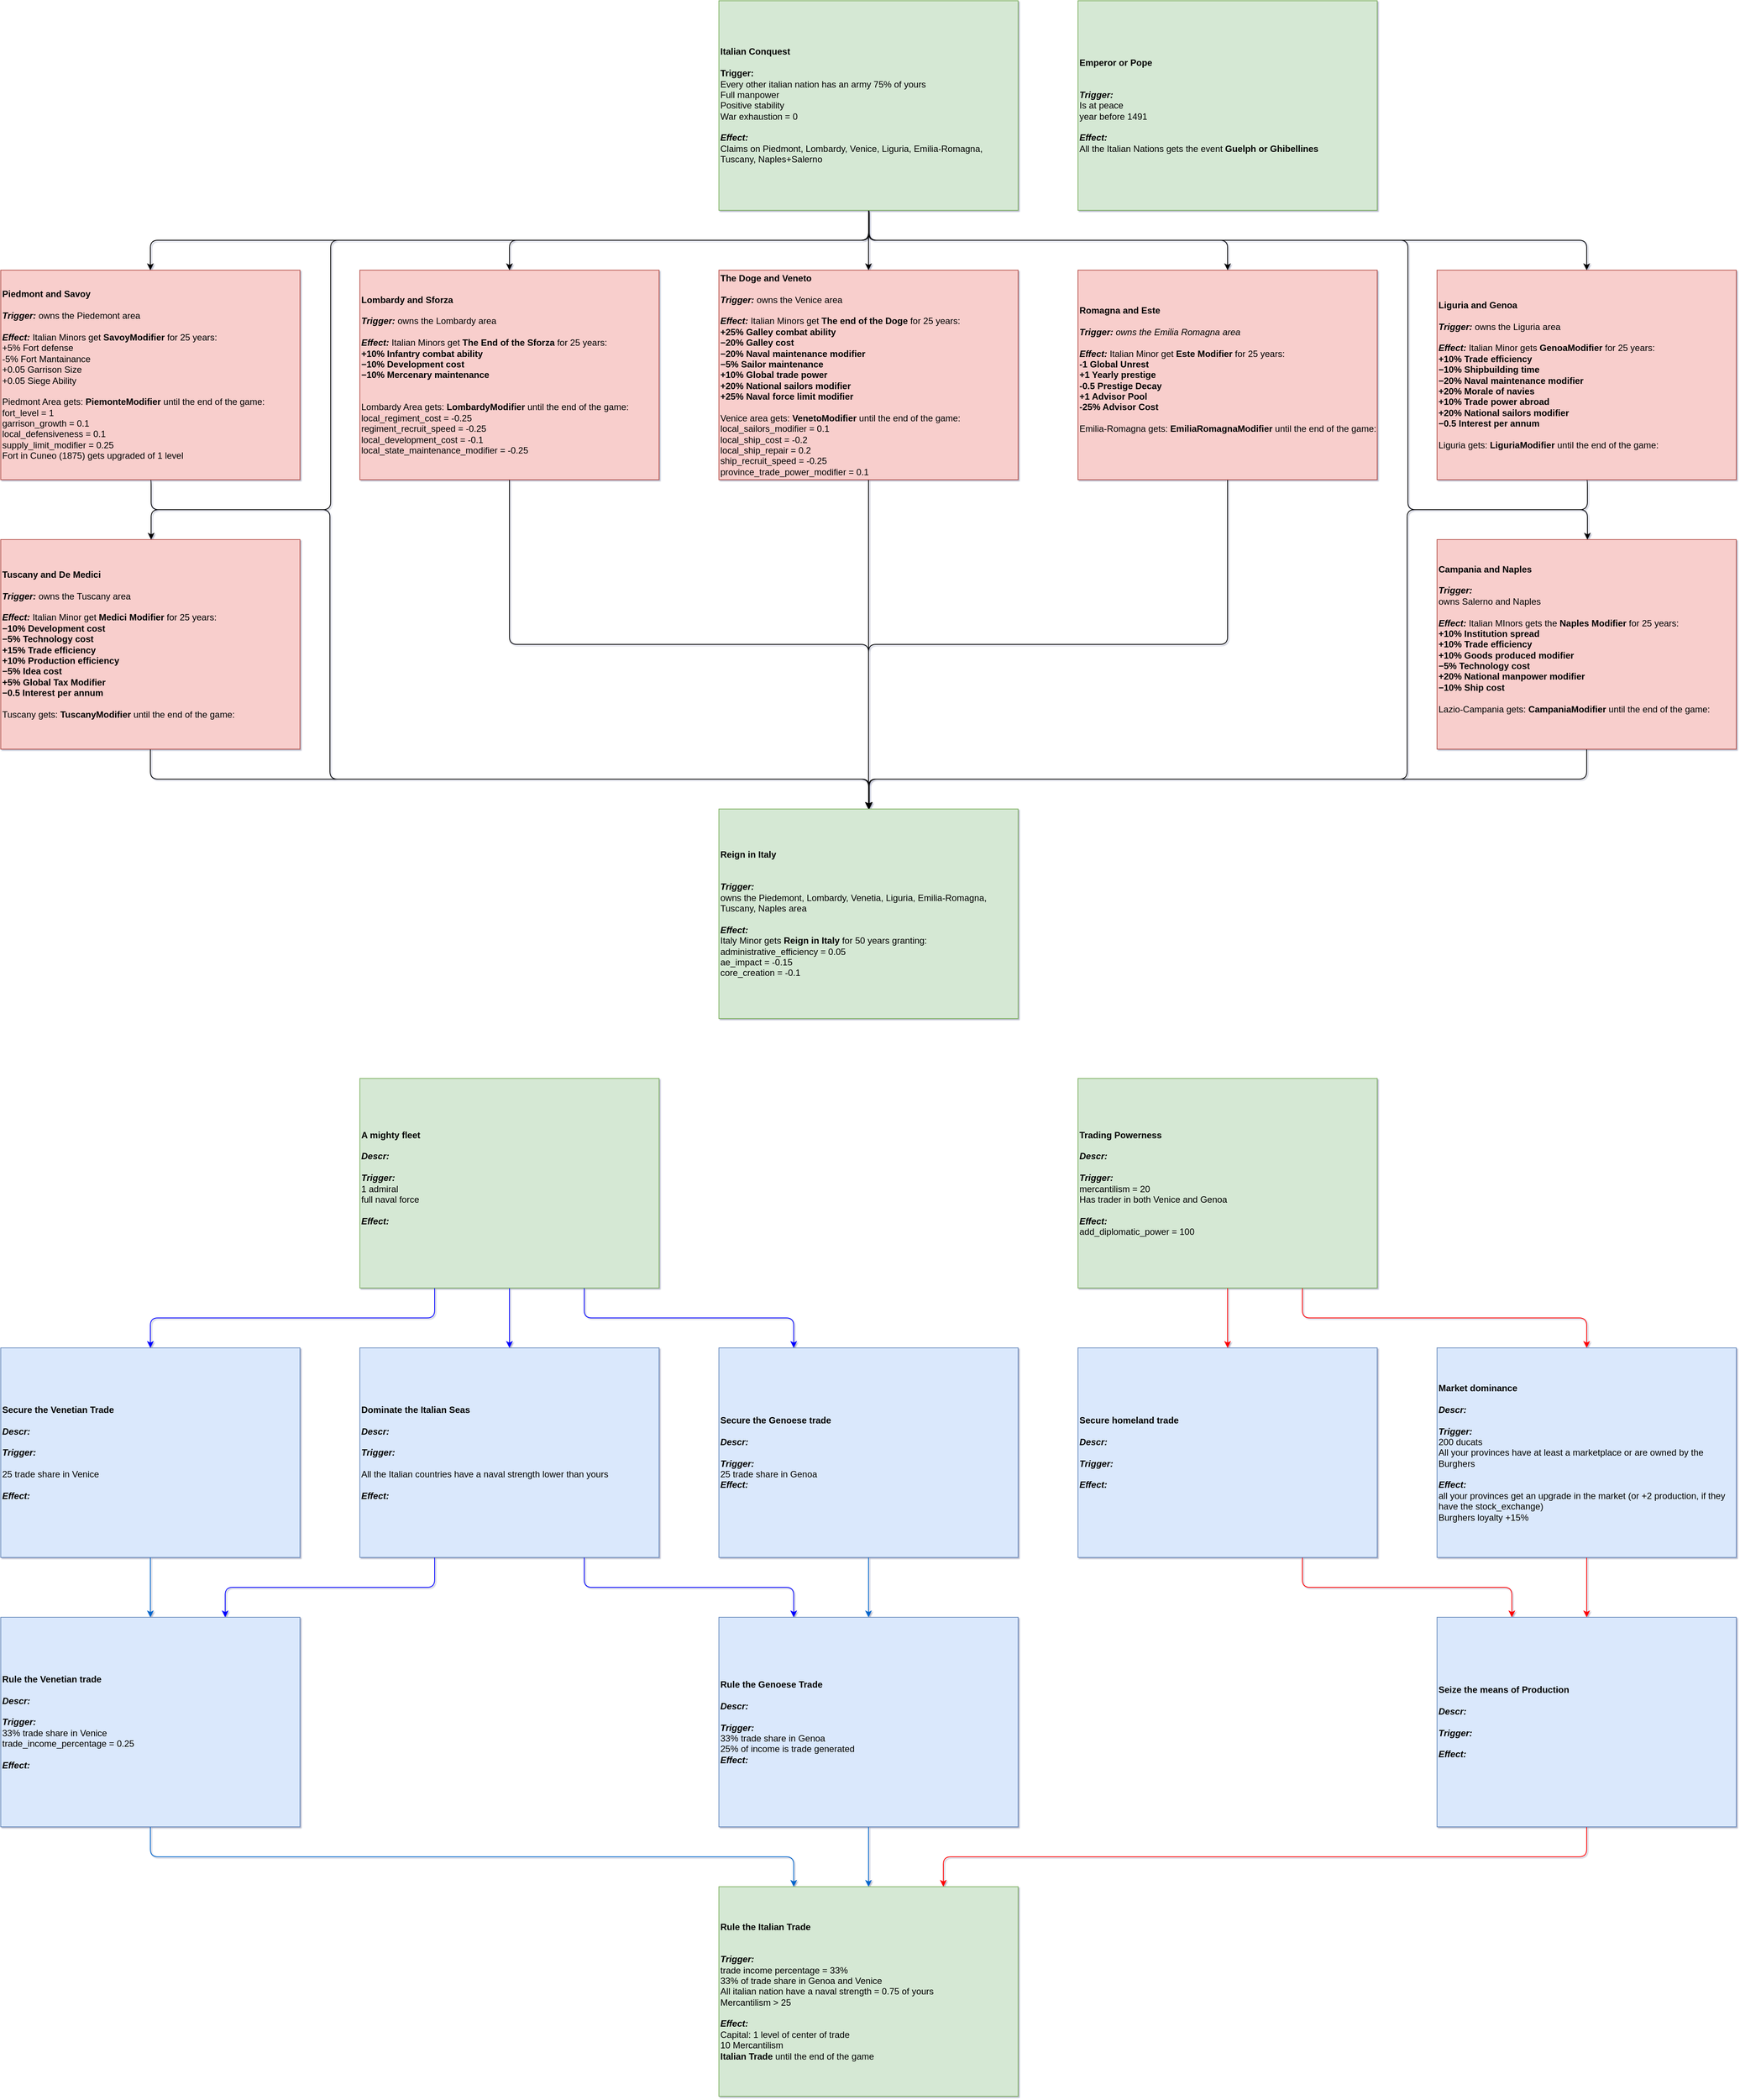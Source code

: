 <mxfile version="12.4.2" type="device" pages="2"><diagram id="kzSDAJDjx9IFy4JvHGh8" name="Missions"><mxGraphModel dx="1422" dy="832" grid="1" gridSize="10" guides="1" tooltips="1" connect="1" arrows="1" fold="1" page="1" pageScale="1" pageWidth="827" pageHeight="1169" math="0" shadow="1"><root><mxCell id="0"/><mxCell id="1" parent="0"/><mxCell id="5ixz_jZ468IJcfCnel48-17" style="edgeStyle=orthogonalEdgeStyle;orthogonalLoop=1;jettySize=auto;html=1;exitX=0.5;exitY=1;exitDx=0;exitDy=0;comic=0;startArrow=none;startFill=0;fillColor=#FF0000;strokeColor=#000000;rounded=1;" parent="1" source="h8s-hCxMcf2PMTDbwtCN-36" target="wZS7Q_uzc3c4S4Pi2nk3-1" edge="1"><mxGeometry relative="1" as="geometry"/></mxCell><mxCell id="h8s-hCxMcf2PMTDbwtCN-36" value="&lt;div style=&quot;font-size: 12px&quot;&gt;&lt;b style=&quot;font-size: 12px&quot;&gt;Lombardy and Sforza&lt;/b&gt;&lt;br style=&quot;font-size: 12px&quot;&gt;&lt;/div&gt;&lt;div style=&quot;font-size: 12px&quot;&gt;&lt;font style=&quot;font-size: 12px&quot;&gt;&lt;div style=&quot;font-size: 12px&quot;&gt;&lt;br&gt;&lt;/div&gt;&lt;/font&gt;&lt;/div&gt;&lt;div style=&quot;font-size: 12px&quot;&gt;&lt;font style=&quot;font-size: 12px&quot;&gt;&lt;b style=&quot;font-size: 12px&quot;&gt;&lt;i style=&quot;font-size: 12px&quot;&gt;Trigger:&amp;nbsp;&lt;/i&gt;&lt;/b&gt;&lt;/font&gt;&lt;span&gt;owns the Lombardy area&lt;/span&gt;&lt;/div&gt;&lt;div style=&quot;font-size: 12px&quot;&gt;&lt;font style=&quot;font-size: 12px&quot;&gt;&lt;br style=&quot;font-size: 12px&quot;&gt;&lt;/font&gt;&lt;/div&gt;&lt;font&gt;&lt;b style=&quot;font-size: 12px&quot;&gt;&lt;i style=&quot;font-size: 12px&quot;&gt;Effect:&amp;nbsp;&lt;/i&gt;&lt;/b&gt;&lt;span style=&quot;font-size: 12px&quot;&gt;Italian Minors get&amp;nbsp;&lt;/span&gt;&lt;b style=&quot;font-size: 12px&quot;&gt;The End of the Sforza&amp;nbsp;&lt;/b&gt;for 25 years:&lt;br&gt;&lt;div&gt;&lt;b&gt;+10% Infantry combat ability&lt;/b&gt;&lt;/div&gt;&lt;div&gt;&lt;div&gt;&lt;b&gt;−10% Development cost&lt;/b&gt;&lt;/div&gt;&lt;div&gt;&lt;b&gt;−10% Mercenary maintenance&lt;/b&gt;&lt;/div&gt;&lt;/div&gt;&lt;div&gt;&lt;br&gt;&lt;/div&gt;&lt;div&gt;&lt;b&gt;&lt;br&gt;&lt;/b&gt;&lt;/div&gt;&lt;div&gt;&lt;div&gt;Lombardy Area gets:&amp;nbsp;&lt;b&gt;LombardyModifier&amp;nbsp;&lt;/b&gt;&lt;span&gt;until the end of the game:&lt;/span&gt;&lt;/div&gt;&lt;div&gt;&lt;div&gt;local_regiment_cost = -0.25&lt;/div&gt;&lt;div&gt;regiment_recruit_speed = -0.25&lt;/div&gt;&lt;div&gt;local_development_cost = -0.1&lt;/div&gt;&lt;/div&gt;&lt;/div&gt;&lt;div&gt;local_state_maintenance_modifier = -0.25&lt;br&gt;&lt;/div&gt;&lt;/font&gt;" style="rounded=0;whiteSpace=wrap;html=1;align=left;fontSize=12;fillColor=#f8cecc;strokeColor=#b85450;" parent="1" vertex="1"><mxGeometry x="480" y="360" width="400" height="280" as="geometry"/></mxCell><mxCell id="w6SWjsJNd_PJqNKlExnE-12" value="" style="edgeStyle=orthogonalEdgeStyle;rounded=0;orthogonalLoop=1;jettySize=auto;html=1;" parent="1" edge="1"><mxGeometry relative="1" as="geometry"><mxPoint x="-1360" y="720.071" as="sourcePoint"/></mxGeometry></mxCell><mxCell id="w6SWjsJNd_PJqNKlExnE-16" value="" style="edgeStyle=orthogonalEdgeStyle;rounded=0;orthogonalLoop=1;jettySize=auto;html=1;" parent="1" edge="1"><mxGeometry relative="1" as="geometry"><mxPoint x="-1360" y="1120.071" as="sourcePoint"/></mxGeometry></mxCell><mxCell id="5ixz_jZ468IJcfCnel48-18" style="edgeStyle=orthogonalEdgeStyle;orthogonalLoop=1;jettySize=auto;html=1;exitX=0.5;exitY=1;exitDx=0;exitDy=0;comic=0;startArrow=none;startFill=0;fillColor=#FF0000;strokeColor=#000000;rounded=1;" parent="1" source="wZS7Q_uzc3c4S4Pi2nk3-8" target="wZS7Q_uzc3c4S4Pi2nk3-1" edge="1"><mxGeometry relative="1" as="geometry"/></mxCell><mxCell id="wZS7Q_uzc3c4S4Pi2nk3-8" value="&lt;b&gt;The Doge and Veneto&lt;br&gt;&lt;/b&gt;&lt;b&gt;&lt;i&gt;&lt;br&gt;Trigger:&amp;nbsp;&lt;/i&gt;&lt;/b&gt;&lt;span&gt;owns the Venice area&lt;/span&gt;&lt;b&gt;&lt;i&gt;&lt;br&gt;&lt;/i&gt;&lt;/b&gt;&lt;div&gt;&lt;br&gt;&lt;/div&gt;&lt;div style=&quot;font-size: 12px&quot;&gt;&lt;font style=&quot;font-size: 12px&quot;&gt;&lt;b style=&quot;font-size: 12px&quot;&gt;&lt;i style=&quot;font-size: 12px&quot;&gt;Effect:&amp;nbsp;&lt;/i&gt;&lt;/b&gt;&lt;/font&gt;&lt;span&gt;Italian Minors get&amp;nbsp;&lt;/span&gt;&lt;b&gt;The end of the Doge &lt;/b&gt;&lt;span&gt;for 25 years:&lt;/span&gt;&lt;/div&gt;&lt;div&gt;&lt;font&gt;&lt;div style=&quot;font-size: 12px&quot;&gt;&lt;b&gt;+25% Galley combat ability&lt;/b&gt;&lt;br&gt;&lt;/div&gt;&lt;div&gt;&lt;div&gt;&lt;b&gt;−20% Galley cost&lt;/b&gt;&lt;/div&gt;&lt;div&gt;&lt;div&gt;&lt;b&gt;−20% Naval maintenance modifier&lt;/b&gt;&lt;/div&gt;&lt;div&gt;&lt;b&gt;−5% Sailor maintenance&lt;/b&gt;&lt;/div&gt;&lt;/div&gt;&lt;div&gt;&lt;div&gt;&lt;b&gt;+10% Global trade power&lt;br&gt;&lt;/b&gt;&lt;/div&gt;&lt;div&gt;&lt;div&gt;&lt;b&gt;+20% National sailors modifier&lt;/b&gt;&lt;/div&gt;&lt;div&gt;&lt;b&gt;+25% Naval force limit modifier&lt;/b&gt;&lt;/div&gt;&lt;/div&gt;&lt;/div&gt;&lt;/div&gt;&lt;div&gt;&lt;br&gt;&lt;/div&gt;&lt;div&gt;Venice area gets:&amp;nbsp;&lt;b&gt;VenetoModifier&lt;/b&gt;&lt;span&gt;&amp;nbsp;until the end of the game:&lt;/span&gt;&lt;/div&gt;&lt;div&gt;&lt;div&gt;local_sailors_modifier = 0.1&lt;/div&gt;&lt;div&gt;local_ship_cost = -0.2&lt;/div&gt;&lt;div&gt;local_ship_repair = 0.2&lt;/div&gt;&lt;div&gt;ship_recruit_speed = -0.25&lt;/div&gt;&lt;div&gt;province_trade_power_modifier = 0.1&lt;/div&gt;&lt;/div&gt;&lt;/font&gt;&lt;/div&gt;" style="rounded=0;whiteSpace=wrap;html=1;align=left;fontSize=12;fillColor=#f8cecc;strokeColor=#b85450;" parent="1" vertex="1"><mxGeometry x="960" y="360" width="400" height="280" as="geometry"/></mxCell><mxCell id="5ixz_jZ468IJcfCnel48-19" style="edgeStyle=orthogonalEdgeStyle;orthogonalLoop=1;jettySize=auto;html=1;exitX=0.5;exitY=1;exitDx=0;exitDy=0;comic=0;startArrow=none;startFill=0;fillColor=#FF0000;strokeColor=#000000;rounded=1;" parent="1" source="Hifq5IkfQWLHuLUF-LU--6" target="wZS7Q_uzc3c4S4Pi2nk3-1" edge="1"><mxGeometry relative="1" as="geometry"/></mxCell><mxCell id="Hifq5IkfQWLHuLUF-LU--6" value="&lt;div&gt;&lt;b&gt;Romagna and Este&lt;/b&gt;&lt;/div&gt;&lt;div&gt;&lt;b&gt;&lt;i&gt;&lt;br&gt;&lt;/i&gt;&lt;/b&gt;&lt;/div&gt;&lt;i style=&quot;font-weight: bold&quot;&gt;&lt;div&gt;&lt;i&gt;Trigger:&amp;nbsp;&lt;/i&gt;&lt;span style=&quot;font-weight: normal&quot;&gt;owns the Emilia Romagna area&lt;/span&gt;&lt;/div&gt;&lt;/i&gt;&lt;div&gt;&lt;br&gt;&lt;/div&gt;&lt;div style=&quot;font-size: 12px&quot;&gt;&lt;font style=&quot;font-size: 12px&quot;&gt;&lt;b style=&quot;font-size: 12px&quot;&gt;&lt;i style=&quot;font-size: 12px&quot;&gt;Effect:&amp;nbsp;&lt;/i&gt;&lt;/b&gt;&lt;/font&gt;&lt;span&gt;Italian Minor get &lt;/span&gt;&lt;b&gt;Este Modifier&lt;/b&gt;&lt;span&gt;&amp;nbsp;for 25 years:&lt;/span&gt;&lt;/div&gt;&lt;div style=&quot;font-size: 12px&quot;&gt;&lt;div&gt;&lt;b&gt;-1 Global Unrest&lt;/b&gt;&lt;/div&gt;&lt;div&gt;&lt;b&gt;+1 Yearly prestige&lt;/b&gt;&lt;br&gt;&lt;/div&gt;&lt;div&gt;&lt;b&gt;-0.5 Prestige Decay&lt;/b&gt;&lt;/div&gt;&lt;div&gt;&lt;b&gt;+1 Advisor Pool&lt;/b&gt;&lt;/div&gt;&lt;div&gt;&lt;b&gt;-25% Advisor Cost&lt;/b&gt;&lt;/div&gt;&lt;div&gt;&lt;b&gt;&lt;br&gt;&lt;/b&gt;&lt;/div&gt;&lt;div&gt;Emilia-Romagna gets:&amp;nbsp;&lt;b&gt;EmiliaRomagnaModifier&lt;/b&gt;&lt;span&gt;&amp;nbsp;until the end of the game:&lt;/span&gt;&lt;/div&gt;&lt;div&gt;&lt;br&gt;&lt;/div&gt;&lt;/div&gt;" style="rounded=0;whiteSpace=wrap;html=1;align=left;fontSize=12;fillColor=#f8cecc;strokeColor=#b85450;" parent="1" vertex="1"><mxGeometry x="1440" y="360" width="400" height="280" as="geometry"/></mxCell><mxCell id="5ixz_jZ468IJcfCnel48-20" style="edgeStyle=orthogonalEdgeStyle;orthogonalLoop=1;jettySize=auto;html=1;exitX=0.5;exitY=1;exitDx=0;exitDy=0;comic=0;startArrow=none;startFill=0;fillColor=#FF0000;strokeColor=#000000;rounded=1;" parent="1" source="uEz5_Wy8NnW6_NstohDP-1" target="wZS7Q_uzc3c4S4Pi2nk3-1" edge="1"><mxGeometry relative="1" as="geometry"><Array as="points"><mxPoint x="2121" y="640"/><mxPoint x="2121" y="680"/><mxPoint x="1880" y="680"/><mxPoint x="1880" y="1040"/><mxPoint x="1161" y="1040"/></Array></mxGeometry></mxCell><mxCell id="uEz5_Wy8NnW6_NstohDP-1" value="&lt;b&gt;Liguria and Genoa&lt;br&gt;&lt;br&gt;&lt;/b&gt;&lt;div style=&quot;font-size: 12px&quot;&gt;&lt;font style=&quot;font-size: 12px&quot;&gt;&lt;b style=&quot;font-size: 12px&quot;&gt;&lt;i style=&quot;font-size: 12px&quot;&gt;Trigger:&amp;nbsp;&lt;/i&gt;&lt;/b&gt;&lt;/font&gt;&lt;span&gt;owns the Liguria area&lt;/span&gt;&lt;/div&gt;&lt;div&gt;&lt;br&gt;&lt;/div&gt;&lt;div style=&quot;font-size: 12px&quot;&gt;&lt;font style=&quot;font-size: 12px&quot;&gt;&lt;b style=&quot;font-size: 12px&quot;&gt;&lt;i style=&quot;font-size: 12px&quot;&gt;Effect:&amp;nbsp;&lt;/i&gt;&lt;/b&gt;&lt;/font&gt;&lt;span&gt;Italian Minor gets &lt;/span&gt;&lt;b&gt;GenoaModifier&lt;/b&gt;&lt;span&gt;&amp;nbsp;for 25 years:&lt;/span&gt;&lt;/div&gt;&lt;div style=&quot;font-size: 12px&quot;&gt;&lt;div&gt;&lt;b&gt;+10% Trade efficiency&lt;/b&gt;&lt;/div&gt;&lt;div&gt;&lt;div&gt;&lt;b&gt;−10% Shipbuilding time&lt;/b&gt;&lt;/div&gt;&lt;div&gt;&lt;b&gt;−20% Naval maintenance modifier&lt;/b&gt;&lt;/div&gt;&lt;/div&gt;&lt;div&gt;&lt;div&gt;&lt;b&gt;+20% Morale of navies&lt;/b&gt;&lt;/div&gt;&lt;div&gt;&lt;b&gt;+10% Trade power abroad&lt;/b&gt;&lt;/div&gt;&lt;div&gt;&lt;b&gt;+20% National sailors modifier&lt;/b&gt;&lt;/div&gt;&lt;/div&gt;&lt;div&gt;&lt;b&gt;−0.5 Interest per annum&lt;/b&gt;&lt;/div&gt;&lt;div&gt;&lt;b&gt;&lt;br&gt;&lt;/b&gt;&lt;/div&gt;&lt;div&gt;Liguria gets:&amp;nbsp;&lt;b&gt;LiguriaModifier&lt;/b&gt;&lt;span&gt;&amp;nbsp;until the end of the game:&lt;/span&gt;&lt;/div&gt;&lt;/div&gt;" style="rounded=0;whiteSpace=wrap;html=1;align=left;fontSize=12;fillColor=#f8cecc;strokeColor=#b85450;" parent="1" vertex="1"><mxGeometry x="1920" y="360" width="400" height="280" as="geometry"/></mxCell><mxCell id="5ixz_jZ468IJcfCnel48-9" style="edgeStyle=orthogonalEdgeStyle;orthogonalLoop=1;jettySize=auto;html=1;exitX=0.5;exitY=1;exitDx=0;exitDy=0;comic=0;startArrow=none;startFill=0;fillColor=#FF0000;strokeColor=#000000;rounded=1;" parent="1" source="5ixz_jZ468IJcfCnel48-5" target="wZS7Q_uzc3c4S4Pi2nk3-1" edge="1"><mxGeometry relative="1" as="geometry"/></mxCell><mxCell id="5ixz_jZ468IJcfCnel48-5" value="&lt;b&gt;Campania and Naples&lt;br&gt;&lt;/b&gt;&lt;br&gt;&lt;div style=&quot;font-size: 12px&quot;&gt;&lt;b&gt;&lt;i&gt;Trigger:&amp;nbsp;&lt;/i&gt;&lt;/b&gt;&lt;br&gt;&lt;/div&gt;&lt;div style=&quot;font-size: 12px&quot;&gt;owns Salerno and Naples&lt;/div&gt;&lt;div&gt;&lt;br&gt;&lt;/div&gt;&lt;div style=&quot;font-size: 12px&quot;&gt;&lt;font style=&quot;font-size: 12px&quot;&gt;&lt;b style=&quot;font-size: 12px&quot;&gt;&lt;i style=&quot;font-size: 12px&quot;&gt;Effect:&amp;nbsp;&lt;/i&gt;&lt;/b&gt;&lt;/font&gt;&lt;span&gt;Italian MInors gets the &lt;/span&gt;&lt;b&gt;Naples Modifier &lt;/b&gt;&lt;span&gt;for 25 years:&lt;/span&gt;&lt;/div&gt;&lt;div&gt;&lt;font&gt;&lt;div style=&quot;font-weight: bold&quot;&gt;&lt;b&gt;+10% Institution spread&lt;/b&gt;&lt;/div&gt;&lt;div style=&quot;font-weight: bold&quot;&gt;+10% Trade efficiency&lt;/div&gt;&lt;div&gt;&lt;b&gt;&lt;span&gt;+10% Goods produced modifier&lt;/span&gt;&lt;br&gt;&lt;/b&gt;&lt;/div&gt;&lt;div&gt;&lt;b&gt;−5% Technology cost&lt;/b&gt;&lt;br&gt;&lt;/div&gt;&lt;div&gt;&lt;span style=&quot;font-weight: 700&quot;&gt;+20% National manpower modifier&lt;/span&gt;&lt;br&gt;&lt;/div&gt;&lt;div&gt;&lt;span style=&quot;font-weight: 700&quot;&gt;−10% Ship cost&lt;/span&gt;&lt;/div&gt;&lt;div style=&quot;font-weight: bold&quot;&gt;&lt;br&gt;&lt;/div&gt;&lt;/font&gt;&lt;/div&gt;&lt;div style=&quot;font-size: 12px&quot;&gt;Lazio-Campania gets:&amp;nbsp;&lt;b&gt;CampaniaModifier&lt;/b&gt;&lt;span&gt;&amp;nbsp;until the end of the game:&lt;/span&gt;&lt;/div&gt;&lt;div style=&quot;font-size: 12px&quot;&gt;&lt;br&gt;&lt;/div&gt;" style="rounded=0;whiteSpace=wrap;html=1;align=left;fontSize=12;fillColor=#f8cecc;strokeColor=#b85450;" parent="1" vertex="1"><mxGeometry x="1920" y="720" width="400" height="280" as="geometry"/></mxCell><mxCell id="5ixz_jZ468IJcfCnel48-21" style="edgeStyle=orthogonalEdgeStyle;orthogonalLoop=1;jettySize=auto;html=1;exitX=0.5;exitY=1;exitDx=0;exitDy=0;comic=0;startArrow=none;startFill=0;fillColor=#FF0000;strokeColor=#000000;rounded=1;" parent="1" source="Hifq5IkfQWLHuLUF-LU--1" target="wZS7Q_uzc3c4S4Pi2nk3-1" edge="1"><mxGeometry relative="1" as="geometry"><Array as="points"><mxPoint x="201" y="640"/><mxPoint x="201" y="680"/><mxPoint x="440" y="680"/><mxPoint x="440" y="1040"/><mxPoint x="1161" y="1040"/></Array></mxGeometry></mxCell><mxCell id="Hifq5IkfQWLHuLUF-LU--1" value="&lt;b style=&quot;font-size: 12px&quot;&gt;Piedmont and Savoy&lt;br style=&quot;font-size: 12px&quot;&gt;&lt;/b&gt;&lt;div style=&quot;font-size: 12px&quot;&gt;&lt;br&gt;&lt;/div&gt;&lt;div style=&quot;font-size: 12px&quot;&gt;&lt;font style=&quot;font-size: 12px&quot;&gt;&lt;b style=&quot;font-size: 12px&quot;&gt;&lt;i style=&quot;font-size: 12px&quot;&gt;Trigger:&amp;nbsp;&lt;/i&gt;&lt;/b&gt;&lt;/font&gt;&lt;span&gt;owns the Piedemont area&lt;/span&gt;&lt;/div&gt;&lt;div&gt;&lt;br&gt;&lt;/div&gt;&lt;div style=&quot;font-size: 12px&quot;&gt;&lt;font style=&quot;font-size: 12px&quot;&gt;&lt;b style=&quot;font-size: 12px&quot;&gt;&lt;i style=&quot;font-size: 12px&quot;&gt;Effect:&amp;nbsp;&lt;/i&gt;&lt;/b&gt;&lt;/font&gt;&lt;span&gt;Italian Minors get&lt;/span&gt;&lt;b&gt;&amp;nbsp;SavoyModifier&lt;/b&gt;&lt;span&gt; for 25 years:&lt;/span&gt;&lt;/div&gt;&lt;div&gt;&lt;div style=&quot;font-size: 12px&quot;&gt;+5% Fort defense&lt;br&gt;-5% Fort Mantainance&lt;/div&gt;&lt;div style=&quot;font-size: 12px&quot;&gt;+0.05 Garrison Size&lt;/div&gt;&lt;div style=&quot;font-size: 12px&quot;&gt;+0.05 Siege Ability&lt;/div&gt;&lt;div style=&quot;font-size: 12px&quot;&gt;&lt;b&gt;&lt;br&gt;&lt;/b&gt;&lt;/div&gt;&lt;div style=&quot;font-size: 12px&quot;&gt;Piedmont Area gets:&amp;nbsp;&lt;b&gt;PiemonteModifier &lt;/b&gt;&lt;span&gt;until the end of the game:&lt;/span&gt;&lt;/div&gt;&lt;div&gt;&lt;div&gt;fort_level = 1&amp;nbsp;&lt;/div&gt;&lt;div&gt;garrison_growth = 0.1&lt;/div&gt;&lt;div&gt;local_defensiveness = 0.1&lt;/div&gt;&lt;div&gt;supply_limit_modifier = 0.25&lt;/div&gt;&lt;/div&gt;&lt;div style=&quot;font-size: 12px&quot;&gt;Fort in Cuneo (1875) gets upgraded of 1 level&lt;/div&gt;&lt;/div&gt;" style="rounded=0;whiteSpace=wrap;html=1;align=left;fontSize=12;fillColor=#f8cecc;strokeColor=#b85450;labelBorderColor=none;" parent="1" vertex="1"><mxGeometry y="360" width="400" height="280" as="geometry"/></mxCell><mxCell id="5ixz_jZ468IJcfCnel48-7" style="edgeStyle=orthogonalEdgeStyle;orthogonalLoop=1;jettySize=auto;html=1;exitX=0.5;exitY=1;exitDx=0;exitDy=0;comic=0;startArrow=none;startFill=0;fillColor=#FF0000;strokeColor=#000000;rounded=1;" parent="1" source="qPmOHIH1bKVGM6QNh14A-26" target="wZS7Q_uzc3c4S4Pi2nk3-1" edge="1"><mxGeometry relative="1" as="geometry"/></mxCell><mxCell id="qPmOHIH1bKVGM6QNh14A-26" value="&lt;b&gt;Tuscany and De Medici&lt;br&gt;&lt;br&gt;&lt;/b&gt;&lt;div style=&quot;font-size: 12px&quot;&gt;&lt;font style=&quot;font-size: 12px&quot;&gt;&lt;b style=&quot;font-size: 12px&quot;&gt;&lt;i style=&quot;font-size: 12px&quot;&gt;Trigger:&amp;nbsp;&lt;/i&gt;&lt;/b&gt;&lt;/font&gt;&lt;span&gt;owns the Tuscany area&lt;/span&gt;&lt;/div&gt;&lt;div style=&quot;font-size: 12px&quot;&gt;&lt;br&gt;&lt;/div&gt;&lt;div style=&quot;font-size: 12px&quot;&gt;&lt;font style=&quot;font-size: 12px&quot;&gt;&lt;b style=&quot;font-size: 12px&quot;&gt;&lt;i style=&quot;font-size: 12px&quot;&gt;Effect:&amp;nbsp;&lt;/i&gt;&lt;/b&gt;&lt;/font&gt;&lt;span&gt;Italian Minor get &lt;/span&gt;&lt;b&gt;Medici Modifier &lt;/b&gt;&lt;span&gt;for 25 years:&lt;/span&gt;&lt;/div&gt;&lt;div style=&quot;font-size: 12px&quot;&gt;&lt;div&gt;&lt;b&gt;−10% Development cost&lt;/b&gt;&lt;/div&gt;&lt;div&gt;&lt;b&gt;−5% Technology cost&lt;/b&gt;&lt;b&gt;&lt;br&gt;&lt;/b&gt;&lt;/div&gt;&lt;div&gt;&lt;div&gt;&lt;b&gt;+15% Trade efficiency&lt;/b&gt;&lt;/div&gt;&lt;div&gt;&lt;b&gt;+10% Production efficiency&lt;/b&gt;&lt;/div&gt;&lt;/div&gt;&lt;div&gt;&lt;b&gt;−5% Idea cost&lt;/b&gt;&lt;/div&gt;&lt;div&gt;&lt;b&gt;+5% Global Tax Modifier&lt;/b&gt;&lt;/div&gt;&lt;div&gt;&lt;b&gt;−0.5 Interest per annum&lt;/b&gt;&lt;/div&gt;&lt;div&gt;&lt;b&gt;&lt;br&gt;&lt;/b&gt;&lt;/div&gt;&lt;div&gt;Tuscany gets: &lt;b&gt;T&lt;/b&gt;&lt;b&gt;uscanyModifier&lt;/b&gt;&lt;span&gt;&amp;nbsp;until the end of the game:&lt;/span&gt;&lt;/div&gt;&lt;/div&gt;" style="rounded=0;whiteSpace=wrap;html=1;align=left;fontSize=12;fillColor=#f8cecc;strokeColor=#b85450;" parent="1" vertex="1"><mxGeometry y="720" width="400" height="280" as="geometry"/></mxCell><mxCell id="yrQwM_ZOXLAgXuqmaFQ8-32" value="" style="edgeStyle=orthogonalEdgeStyle;orthogonalLoop=1;jettySize=auto;html=1;fontSize=12;rounded=0;" parent="1" edge="1"><mxGeometry relative="1" as="geometry"><mxPoint x="80" y="3520" as="sourcePoint"/></mxGeometry></mxCell><mxCell id="yrQwM_ZOXLAgXuqmaFQ8-34" value="" style="edgeStyle=orthogonalEdgeStyle;orthogonalLoop=1;jettySize=auto;html=1;fontSize=12;rounded=0;" parent="1" edge="1"><mxGeometry relative="1" as="geometry"><mxPoint x="-400" y="3520" as="sourcePoint"/></mxGeometry></mxCell><mxCell id="h8s-hCxMcf2PMTDbwtCN-22" value="" style="edgeStyle=orthogonalEdgeStyle;orthogonalLoop=1;jettySize=auto;html=1;fontSize=18;rounded=0;" parent="1" edge="1"><mxGeometry relative="1" as="geometry"><mxPoint x="-800" y="4240" as="sourcePoint"/></mxGeometry></mxCell><mxCell id="wZS7Q_uzc3c4S4Pi2nk3-1" value="&lt;div style=&quot;font-size: 12px&quot; align=&quot;left&quot;&gt;&lt;b&gt;Reign in Italy&lt;/b&gt;&lt;/div&gt;&lt;div style=&quot;font-size: 12px&quot; align=&quot;left&quot;&gt;&lt;br&gt;&lt;/div&gt;&lt;div style=&quot;font-size: 12px&quot; align=&quot;left&quot;&gt;&lt;font style=&quot;font-size: 12px&quot;&gt;&lt;br style=&quot;font-size: 12px&quot;&gt;&lt;/font&gt;&lt;/div&gt;&lt;div style=&quot;font-size: 12px&quot; align=&quot;left&quot;&gt;&lt;font style=&quot;font-size: 12px&quot;&gt;&lt;b style=&quot;font-size: 12px&quot;&gt;&lt;i style=&quot;font-size: 12px&quot;&gt;Trigger:&lt;/i&gt;&lt;/b&gt;&lt;/font&gt;&lt;/div&gt;&lt;div style=&quot;font-size: 12px&quot; align=&quot;left&quot;&gt;owns the Piedemont, Lombardy, Venetia, Liguria, Emilia-Romagna, Tuscany, Naples area&lt;/div&gt;&lt;div style=&quot;font-size: 12px&quot; align=&quot;left&quot;&gt;&lt;br&gt;&lt;/div&gt;&lt;div style=&quot;font-size: 12px&quot; align=&quot;left&quot;&gt;&lt;font style=&quot;font-size: 12px&quot;&gt;&lt;font style=&quot;font-size: 12px&quot;&gt;&lt;b style=&quot;font-size: 12px&quot;&gt;&lt;i style=&quot;font-size: 12px&quot;&gt;Effect:&lt;/i&gt;&lt;/b&gt;&lt;/font&gt;&lt;/font&gt;&lt;/div&gt;&lt;div style=&quot;font-size: 12px&quot; align=&quot;left&quot;&gt;Italy Minor gets&amp;nbsp;&lt;b&gt;Reign in Italy&lt;/b&gt;&amp;nbsp;for 50 years granting:&lt;/div&gt;&lt;div style=&quot;font-size: 12px&quot; align=&quot;left&quot;&gt;&lt;div align=&quot;left&quot;&gt;administrative_efficiency = 0.05&lt;/div&gt;&lt;div align=&quot;left&quot;&gt;ae_impact = -0.15&lt;/div&gt;&lt;div align=&quot;left&quot;&gt;core_creation = -0.1&lt;/div&gt;&lt;/div&gt;" style="rounded=0;whiteSpace=wrap;html=1;align=left;fontSize=12;fillColor=#d5e8d4;strokeColor=#82b366;" parent="1" vertex="1"><mxGeometry x="960" y="1080" width="400" height="280" as="geometry"/></mxCell><mxCell id="6qOq6SNpThmXidx5EdkV-1" value="&lt;div style=&quot;font-size: 12px&quot; align=&quot;left&quot;&gt;&lt;b&gt;Emperor or Pope&lt;/b&gt;&lt;/div&gt;&lt;div style=&quot;font-size: 12px&quot; align=&quot;left&quot;&gt;&lt;br&gt;&lt;/div&gt;&lt;div style=&quot;font-size: 12px&quot; align=&quot;left&quot;&gt;&lt;font style=&quot;font-size: 12px&quot;&gt;&lt;br style=&quot;font-size: 12px&quot;&gt;&lt;/font&gt;&lt;/div&gt;&lt;div style=&quot;font-size: 12px&quot; align=&quot;left&quot;&gt;&lt;font style=&quot;font-size: 12px&quot;&gt;&lt;b style=&quot;font-size: 12px&quot;&gt;&lt;i style=&quot;font-size: 12px&quot;&gt;Trigger:&lt;/i&gt;&lt;/b&gt;&lt;/font&gt;&lt;/div&gt;&lt;div style=&quot;font-size: 12px&quot; align=&quot;left&quot;&gt;Is at peace&lt;/div&gt;&lt;div style=&quot;font-size: 12px&quot; align=&quot;left&quot;&gt;year before 1491&lt;/div&gt;&lt;div style=&quot;font-size: 12px&quot; align=&quot;left&quot;&gt;&lt;br&gt;&lt;/div&gt;&lt;div style=&quot;font-size: 12px&quot; align=&quot;left&quot;&gt;&lt;font style=&quot;font-size: 12px&quot;&gt;&lt;font style=&quot;font-size: 12px&quot;&gt;&lt;b style=&quot;font-size: 12px&quot;&gt;&lt;i style=&quot;font-size: 12px&quot;&gt;Effect:&lt;/i&gt;&lt;/b&gt;&lt;/font&gt;&lt;/font&gt;&lt;/div&gt;&lt;div style=&quot;font-size: 12px&quot; align=&quot;left&quot;&gt;All the Italian Nations gets the event &lt;b&gt;Guelph or Ghibellines&lt;/b&gt;&lt;/div&gt;" style="rounded=0;whiteSpace=wrap;html=1;align=left;fontSize=12;fillColor=#d5e8d4;strokeColor=#82b366;" parent="1" vertex="1"><mxGeometry x="1440" width="400" height="280" as="geometry"/></mxCell><mxCell id="5ixz_jZ468IJcfCnel48-10" style="edgeStyle=orthogonalEdgeStyle;orthogonalLoop=1;jettySize=auto;html=1;exitX=0.5;exitY=1;exitDx=0;exitDy=0;comic=0;startArrow=none;startFill=0;fillColor=#FF0000;strokeColor=#000000;rounded=1;" parent="1" source="5ixz_jZ468IJcfCnel48-1" target="Hifq5IkfQWLHuLUF-LU--1" edge="1"><mxGeometry relative="1" as="geometry"/></mxCell><mxCell id="5ixz_jZ468IJcfCnel48-11" style="edgeStyle=orthogonalEdgeStyle;orthogonalLoop=1;jettySize=auto;html=1;exitX=0.5;exitY=1;exitDx=0;exitDy=0;comic=0;startArrow=none;startFill=0;fillColor=#FF0000;strokeColor=#000000;rounded=1;" parent="1" source="5ixz_jZ468IJcfCnel48-1" target="h8s-hCxMcf2PMTDbwtCN-36" edge="1"><mxGeometry relative="1" as="geometry"/></mxCell><mxCell id="5ixz_jZ468IJcfCnel48-12" style="edgeStyle=orthogonalEdgeStyle;orthogonalLoop=1;jettySize=auto;html=1;exitX=0.5;exitY=1;exitDx=0;exitDy=0;comic=0;startArrow=none;startFill=0;fillColor=#FF0000;strokeColor=#000000;rounded=1;" parent="1" source="5ixz_jZ468IJcfCnel48-1" target="wZS7Q_uzc3c4S4Pi2nk3-8" edge="1"><mxGeometry relative="1" as="geometry"/></mxCell><mxCell id="5ixz_jZ468IJcfCnel48-13" style="edgeStyle=orthogonalEdgeStyle;orthogonalLoop=1;jettySize=auto;html=1;exitX=0.5;exitY=1;exitDx=0;exitDy=0;comic=0;startArrow=none;startFill=0;fillColor=#FF0000;strokeColor=#000000;rounded=1;" parent="1" source="5ixz_jZ468IJcfCnel48-1" target="Hifq5IkfQWLHuLUF-LU--6" edge="1"><mxGeometry relative="1" as="geometry"/></mxCell><mxCell id="5ixz_jZ468IJcfCnel48-14" style="edgeStyle=orthogonalEdgeStyle;orthogonalLoop=1;jettySize=auto;html=1;exitX=0.5;exitY=1;exitDx=0;exitDy=0;comic=0;startArrow=none;startFill=0;fillColor=#FF0000;strokeColor=#000000;rounded=1;" parent="1" source="5ixz_jZ468IJcfCnel48-1" target="uEz5_Wy8NnW6_NstohDP-1" edge="1"><mxGeometry relative="1" as="geometry"/></mxCell><mxCell id="5ixz_jZ468IJcfCnel48-15" style="edgeStyle=orthogonalEdgeStyle;orthogonalLoop=1;jettySize=auto;html=1;exitX=0.5;exitY=1;exitDx=0;exitDy=0;comic=0;startArrow=none;startFill=0;fillColor=#FF0000;strokeColor=#000000;rounded=1;" parent="1" source="5ixz_jZ468IJcfCnel48-1" target="qPmOHIH1bKVGM6QNh14A-26" edge="1"><mxGeometry relative="1" as="geometry"><Array as="points"><mxPoint x="1161" y="320"/><mxPoint x="441" y="320"/><mxPoint x="441" y="680"/><mxPoint x="201" y="680"/></Array></mxGeometry></mxCell><mxCell id="5ixz_jZ468IJcfCnel48-16" style="edgeStyle=orthogonalEdgeStyle;orthogonalLoop=1;jettySize=auto;html=1;exitX=0.5;exitY=1;exitDx=0;exitDy=0;comic=0;startArrow=none;startFill=0;fillColor=#FF0000;strokeColor=#000000;rounded=1;" parent="1" source="5ixz_jZ468IJcfCnel48-1" target="5ixz_jZ468IJcfCnel48-5" edge="1"><mxGeometry relative="1" as="geometry"><Array as="points"><mxPoint x="1161" y="320"/><mxPoint x="1881" y="320"/><mxPoint x="1881" y="680"/><mxPoint x="2121" y="680"/></Array></mxGeometry></mxCell><mxCell id="5ixz_jZ468IJcfCnel48-1" value="&lt;div style=&quot;font-size: 12px&quot; align=&quot;left&quot;&gt;&lt;b&gt;Italian Conquest&lt;/b&gt;&lt;/div&gt;&lt;div style=&quot;font-size: 12px&quot; align=&quot;left&quot;&gt;&lt;br&gt;&lt;/div&gt;&lt;div style=&quot;font-size: 12px&quot; align=&quot;left&quot;&gt;&lt;b&gt;Trigger:&lt;/b&gt;&lt;/div&gt;&lt;div style=&quot;font-size: 12px&quot; align=&quot;left&quot;&gt;Every other italian nation has an army 75% of yours&lt;/div&gt;&lt;div style=&quot;font-size: 12px&quot; align=&quot;left&quot;&gt;Full manpower&lt;/div&gt;&lt;div style=&quot;font-size: 12px&quot; align=&quot;left&quot;&gt;Positive stability&lt;/div&gt;&lt;div style=&quot;font-size: 12px&quot; align=&quot;left&quot;&gt;War exhaustion = 0&lt;/div&gt;&lt;div style=&quot;font-size: 12px&quot; align=&quot;left&quot;&gt;&lt;br&gt;&lt;/div&gt;&lt;div style=&quot;font-size: 12px&quot; align=&quot;left&quot;&gt;&lt;font style=&quot;font-size: 12px&quot;&gt;&lt;font style=&quot;font-size: 12px&quot;&gt;&lt;b style=&quot;font-size: 12px&quot;&gt;&lt;i style=&quot;font-size: 12px&quot;&gt;Effect:&lt;/i&gt;&lt;/b&gt;&lt;/font&gt;&lt;/font&gt;&lt;/div&gt;&lt;div style=&quot;font-size: 12px&quot; align=&quot;left&quot;&gt;Claims on Piedmont, Lombardy, Venice, Liguria, Emilia-Romagna, Tuscany, Naples+Salerno&lt;/div&gt;" style="rounded=0;whiteSpace=wrap;html=1;align=left;fontSize=12;fillColor=#d5e8d4;strokeColor=#82b366;" parent="1" vertex="1"><mxGeometry x="960" width="400" height="280" as="geometry"/></mxCell><mxCell id="X6jSsUwbUfTeSYqS7ufk-1" style="edgeStyle=orthogonalEdgeStyle;rounded=1;orthogonalLoop=1;jettySize=auto;html=1;exitX=0.75;exitY=1;exitDx=0;exitDy=0;strokeColor=#FF0000;" parent="1" source="X6jSsUwbUfTeSYqS7ufk-23" target="X6jSsUwbUfTeSYqS7ufk-7" edge="1"><mxGeometry relative="1" as="geometry"/></mxCell><mxCell id="X6jSsUwbUfTeSYqS7ufk-2" style="edgeStyle=orthogonalEdgeStyle;rounded=1;orthogonalLoop=1;jettySize=auto;html=1;exitX=0.75;exitY=1;exitDx=0;exitDy=0;entryX=0.25;entryY=0;entryDx=0;entryDy=0;strokeColor=#FF0000;" parent="1" source="X6jSsUwbUfTeSYqS7ufk-3" target="X6jSsUwbUfTeSYqS7ufk-5" edge="1"><mxGeometry relative="1" as="geometry"/></mxCell><mxCell id="X6jSsUwbUfTeSYqS7ufk-3" value="&lt;b&gt;Secure homeland trade&lt;br&gt;&lt;/b&gt;&lt;b&gt;&lt;i&gt;&lt;br&gt;Descr:&lt;br&gt;&lt;br&gt;Trigger:&amp;nbsp;&lt;/i&gt;&lt;/b&gt;&lt;b&gt;&lt;i&gt;&lt;br&gt;&lt;/i&gt;&lt;/b&gt;&lt;div&gt;&lt;br&gt;&lt;/div&gt;&lt;div&gt;&lt;b&gt;&lt;i&gt;Effect:&lt;/i&gt;&lt;/b&gt;&lt;/div&gt;" style="rounded=0;whiteSpace=wrap;html=1;align=left;fontSize=12;fillColor=#dae8fc;strokeColor=#6c8ebf;" parent="1" vertex="1"><mxGeometry x="1440" y="1800" width="400" height="280" as="geometry"/></mxCell><mxCell id="X6jSsUwbUfTeSYqS7ufk-4" style="edgeStyle=orthogonalEdgeStyle;rounded=1;orthogonalLoop=1;jettySize=auto;html=1;exitX=0.5;exitY=1;exitDx=0;exitDy=0;strokeColor=#FF0000;entryX=0.75;entryY=0;entryDx=0;entryDy=0;" parent="1" source="X6jSsUwbUfTeSYqS7ufk-5" target="X6jSsUwbUfTeSYqS7ufk-19" edge="1"><mxGeometry relative="1" as="geometry"/></mxCell><mxCell id="X6jSsUwbUfTeSYqS7ufk-5" value="&lt;b&gt;Seize the means&amp;nbsp;of Production&lt;br&gt;&lt;/b&gt;&lt;b&gt;&lt;i&gt;&lt;br&gt;Descr:&lt;br&gt;&lt;br&gt;Trigger:&amp;nbsp;&lt;/i&gt;&lt;/b&gt;&lt;b&gt;&lt;i&gt;&lt;br&gt;&lt;/i&gt;&lt;/b&gt;&lt;div&gt;&lt;br&gt;&lt;/div&gt;&lt;div style=&quot;font-size: 12px&quot;&gt;&lt;font style=&quot;font-size: 12px&quot;&gt;&lt;b style=&quot;font-size: 12px&quot;&gt;&lt;i style=&quot;font-size: 12px&quot;&gt;Effect:&lt;/i&gt;&lt;/b&gt;&lt;/font&gt;&lt;/div&gt;" style="rounded=0;whiteSpace=wrap;html=1;align=left;fontSize=12;fillColor=#dae8fc;strokeColor=#6c8ebf;" parent="1" vertex="1"><mxGeometry x="1920" y="2160" width="400" height="280" as="geometry"/></mxCell><mxCell id="X6jSsUwbUfTeSYqS7ufk-6" style="edgeStyle=orthogonalEdgeStyle;rounded=1;orthogonalLoop=1;jettySize=auto;html=1;exitX=0.5;exitY=1;exitDx=0;exitDy=0;strokeColor=#FF0000;" parent="1" source="X6jSsUwbUfTeSYqS7ufk-7" target="X6jSsUwbUfTeSYqS7ufk-5" edge="1"><mxGeometry relative="1" as="geometry"/></mxCell><mxCell id="X6jSsUwbUfTeSYqS7ufk-7" value="&lt;b&gt;Market dominance&lt;br&gt;&lt;/b&gt;&lt;b&gt;&lt;i&gt;&lt;br&gt;Descr:&lt;br&gt;&lt;br&gt;Trigger:&amp;nbsp;&lt;/i&gt;&lt;/b&gt;&lt;b&gt;&lt;i&gt;&lt;br&gt;&lt;/i&gt;&lt;/b&gt;&lt;div&gt;200 ducats&lt;/div&gt;&lt;div&gt;All your provinces have at least a marketplace or are owned by the Burghers&lt;/div&gt;&lt;div&gt;&lt;br&gt;&lt;/div&gt;&lt;div&gt;&lt;b&gt;&lt;i&gt;Effect:&lt;/i&gt;&lt;/b&gt;&lt;/div&gt;&lt;div&gt;all your provinces get an upgrade in the market (or +2 production, if they have the stock_exchange)&lt;/div&gt;&lt;div&gt;Burghers loyalty +15%&lt;/div&gt;" style="rounded=0;whiteSpace=wrap;html=1;align=left;fontSize=12;fillColor=#dae8fc;strokeColor=#6c8ebf;" parent="1" vertex="1"><mxGeometry x="1920" y="1800" width="400" height="280" as="geometry"/></mxCell><mxCell id="X6jSsUwbUfTeSYqS7ufk-8" style="edgeStyle=orthogonalEdgeStyle;rounded=1;orthogonalLoop=1;jettySize=auto;html=1;exitX=0.5;exitY=1;exitDx=0;exitDy=0;strokeColor=#0066CC;" parent="1" source="X6jSsUwbUfTeSYqS7ufk-9" target="X6jSsUwbUfTeSYqS7ufk-11" edge="1"><mxGeometry relative="1" as="geometry"/></mxCell><mxCell id="X6jSsUwbUfTeSYqS7ufk-9" value="&lt;b&gt;Secure the Genoese trade&lt;br&gt;&lt;/b&gt;&lt;b&gt;&lt;i&gt;&lt;br&gt;Descr:&lt;br&gt;&lt;br&gt;Trigger:&amp;nbsp;&lt;/i&gt;&lt;/b&gt;&lt;b&gt;&lt;i&gt;&lt;br&gt;&lt;/i&gt;&lt;/b&gt;&lt;div&gt;25 trade share in Genoa&lt;/div&gt;&lt;div&gt;&lt;b&gt;&lt;i&gt;Effect:&lt;/i&gt;&lt;/b&gt;&lt;/div&gt;" style="rounded=0;whiteSpace=wrap;html=1;align=left;fontSize=12;fillColor=#dae8fc;strokeColor=#6c8ebf;" parent="1" vertex="1"><mxGeometry x="960" y="1800" width="400" height="280" as="geometry"/></mxCell><mxCell id="X6jSsUwbUfTeSYqS7ufk-10" style="edgeStyle=orthogonalEdgeStyle;orthogonalLoop=1;jettySize=auto;html=1;exitX=0.5;exitY=1;exitDx=0;exitDy=0;comic=0;startArrow=none;startFill=0;fillColor=#FF0000;strokeColor=#0066CC;rounded=1;" parent="1" source="X6jSsUwbUfTeSYqS7ufk-11" target="X6jSsUwbUfTeSYqS7ufk-19" edge="1"><mxGeometry relative="1" as="geometry"/></mxCell><mxCell id="X6jSsUwbUfTeSYqS7ufk-11" value="&lt;b&gt;Rule the Genoese Trade&lt;br&gt;&lt;/b&gt;&lt;b&gt;&lt;i&gt;&lt;br&gt;Descr:&lt;br&gt;&lt;br&gt;Trigger:&amp;nbsp;&lt;/i&gt;&lt;/b&gt;&lt;b&gt;&lt;i&gt;&lt;br&gt;&lt;/i&gt;&lt;/b&gt;&lt;div&gt;33% trade share in Genoa&lt;/div&gt;&lt;div&gt;25% of income is trade generated&lt;/div&gt;&lt;div&gt;&lt;b&gt;&lt;i&gt;Effect:&lt;/i&gt;&lt;/b&gt;&lt;/div&gt;" style="rounded=0;whiteSpace=wrap;html=1;align=left;fontSize=12;fillColor=#dae8fc;strokeColor=#6c8ebf;" parent="1" vertex="1"><mxGeometry x="960" y="2160" width="400" height="280" as="geometry"/></mxCell><mxCell id="X6jSsUwbUfTeSYqS7ufk-12" style="edgeStyle=orthogonalEdgeStyle;rounded=1;orthogonalLoop=1;jettySize=auto;html=1;exitX=0.5;exitY=1;exitDx=0;exitDy=0;strokeColor=#0066CC;" parent="1" source="X6jSsUwbUfTeSYqS7ufk-13" target="X6jSsUwbUfTeSYqS7ufk-18" edge="1"><mxGeometry relative="1" as="geometry"/></mxCell><mxCell id="X6jSsUwbUfTeSYqS7ufk-13" value="&lt;b style=&quot;font-size: 12px&quot;&gt;Secure the Venetian Trade&lt;br style=&quot;font-size: 12px&quot;&gt;&lt;/b&gt;&lt;div style=&quot;font-size: 12px&quot;&gt;&lt;b&gt;&lt;i&gt;&lt;br&gt;Descr:&lt;br&gt;&lt;br&gt;Trigger:&amp;nbsp;&lt;/i&gt;&lt;/b&gt;&lt;b&gt;&lt;i&gt;&lt;br&gt;&lt;/i&gt;&lt;/b&gt;&lt;div&gt;&lt;br&gt;&lt;/div&gt;&lt;div&gt;25 trade share in Venice&lt;/div&gt;&lt;div&gt;&lt;b&gt;&lt;i&gt;&lt;br&gt;&lt;/i&gt;&lt;/b&gt;&lt;/div&gt;&lt;div&gt;&lt;b&gt;&lt;i&gt;Effect:&lt;/i&gt;&lt;/b&gt;&lt;/div&gt;&lt;/div&gt;" style="rounded=0;whiteSpace=wrap;html=1;align=left;fontSize=12;fillColor=#dae8fc;strokeColor=#6c8ebf;labelBorderColor=none;strokeWidth=1;" parent="1" vertex="1"><mxGeometry y="1800" width="400" height="280" as="geometry"/></mxCell><mxCell id="X6jSsUwbUfTeSYqS7ufk-14" style="edgeStyle=orthogonalEdgeStyle;rounded=1;orthogonalLoop=1;jettySize=auto;html=1;exitX=0.75;exitY=1;exitDx=0;exitDy=0;entryX=0.25;entryY=0;entryDx=0;entryDy=0;strokeColor=#0000FF;" parent="1" source="X6jSsUwbUfTeSYqS7ufk-16" target="X6jSsUwbUfTeSYqS7ufk-11" edge="1"><mxGeometry relative="1" as="geometry"/></mxCell><mxCell id="X6jSsUwbUfTeSYqS7ufk-15" style="edgeStyle=orthogonalEdgeStyle;rounded=1;orthogonalLoop=1;jettySize=auto;html=1;exitX=0.25;exitY=1;exitDx=0;exitDy=0;entryX=0.75;entryY=0;entryDx=0;entryDy=0;strokeColor=#0000FF;" parent="1" source="X6jSsUwbUfTeSYqS7ufk-16" target="X6jSsUwbUfTeSYqS7ufk-18" edge="1"><mxGeometry relative="1" as="geometry"/></mxCell><mxCell id="X6jSsUwbUfTeSYqS7ufk-16" value="&lt;b style=&quot;font-size: 12px&quot;&gt;Dominate the Italian Seas&lt;br style=&quot;font-size: 12px&quot;&gt;&lt;/b&gt;&lt;div style=&quot;font-size: 12px&quot;&gt;&lt;b&gt;&lt;i&gt;&lt;br&gt;Descr:&lt;br&gt;&lt;br&gt;Trigger:&amp;nbsp;&lt;/i&gt;&lt;/b&gt;&lt;b&gt;&lt;i&gt;&lt;br&gt;&lt;/i&gt;&lt;/b&gt;&lt;div&gt;&lt;br&gt;&lt;/div&gt;&lt;div&gt;All the Italian countries have a naval strength lower than yours&lt;/div&gt;&lt;div&gt;&lt;br&gt;&lt;/div&gt;&lt;div&gt;&lt;b&gt;&lt;i&gt;Effect:&lt;/i&gt;&lt;/b&gt;&lt;/div&gt;&lt;/div&gt;" style="rounded=0;whiteSpace=wrap;html=1;align=left;fontSize=12;fillColor=#dae8fc;strokeColor=#6c8ebf;labelBorderColor=none;" parent="1" vertex="1"><mxGeometry x="480" y="1800" width="400" height="280" as="geometry"/></mxCell><mxCell id="X6jSsUwbUfTeSYqS7ufk-17" style="edgeStyle=orthogonalEdgeStyle;orthogonalLoop=1;jettySize=auto;html=1;exitX=0.5;exitY=1;exitDx=0;exitDy=0;comic=0;startArrow=none;startFill=0;fillColor=#FF0000;strokeColor=#0066CC;rounded=1;entryX=0.25;entryY=0;entryDx=0;entryDy=0;" parent="1" source="X6jSsUwbUfTeSYqS7ufk-18" target="X6jSsUwbUfTeSYqS7ufk-19" edge="1"><mxGeometry relative="1" as="geometry"/></mxCell><mxCell id="X6jSsUwbUfTeSYqS7ufk-18" value="&lt;b&gt;Rule the Venetian trade&lt;br&gt;&lt;/b&gt;&lt;b&gt;&lt;i&gt;&lt;br&gt;Descr:&lt;br&gt;&lt;br&gt;Trigger:&amp;nbsp;&lt;/i&gt;&lt;/b&gt;&lt;b&gt;&lt;i&gt;&lt;br&gt;&lt;/i&gt;&lt;/b&gt;&lt;div&gt;33% trade share in Venice&lt;/div&gt;&lt;div&gt;trade_income_percentage = 0.25&amp;nbsp;&lt;/div&gt;&lt;div&gt;&lt;br&gt;&lt;/div&gt;&lt;div&gt;&lt;b&gt;&lt;i&gt;Effect:&lt;/i&gt;&lt;/b&gt;&lt;/div&gt;" style="rounded=0;whiteSpace=wrap;html=1;align=left;fontSize=12;fillColor=#dae8fc;strokeColor=#6c8ebf;" parent="1" vertex="1"><mxGeometry y="2160" width="400" height="280" as="geometry"/></mxCell><mxCell id="X6jSsUwbUfTeSYqS7ufk-19" value="&lt;div style=&quot;font-size: 12px&quot; align=&quot;left&quot;&gt;&lt;b&gt;Rule the Italian Trade&lt;/b&gt;&lt;/div&gt;&lt;div style=&quot;font-size: 12px&quot; align=&quot;left&quot;&gt;&lt;br&gt;&lt;/div&gt;&lt;div style=&quot;font-size: 12px&quot; align=&quot;left&quot;&gt;&lt;font style=&quot;font-size: 12px&quot;&gt;&lt;br style=&quot;font-size: 12px&quot;&gt;&lt;/font&gt;&lt;/div&gt;&lt;div style=&quot;font-size: 12px&quot; align=&quot;left&quot;&gt;&lt;font style=&quot;font-size: 12px&quot;&gt;&lt;b style=&quot;font-size: 12px&quot;&gt;&lt;i style=&quot;font-size: 12px&quot;&gt;Trigger:&lt;/i&gt;&lt;/b&gt;&lt;/font&gt;&lt;/div&gt;&lt;div style=&quot;font-size: 12px&quot; align=&quot;left&quot;&gt;trade income percentage = 33%&lt;/div&gt;&lt;div style=&quot;font-size: 12px&quot; align=&quot;left&quot;&gt;33% of trade share in Genoa and Venice&lt;/div&gt;&lt;div style=&quot;font-size: 12px&quot; align=&quot;left&quot;&gt;All italian nation have a naval strength = 0.75 of yours&lt;/div&gt;&lt;div style=&quot;font-size: 12px&quot; align=&quot;left&quot;&gt;Mercantilism &amp;gt; 25&lt;/div&gt;&lt;div style=&quot;font-size: 12px&quot; align=&quot;left&quot;&gt;&lt;br&gt;&lt;/div&gt;&lt;div style=&quot;font-size: 12px&quot; align=&quot;left&quot;&gt;&lt;font style=&quot;font-size: 12px&quot;&gt;&lt;font style=&quot;font-size: 12px&quot;&gt;&lt;b style=&quot;font-size: 12px&quot;&gt;&lt;i style=&quot;font-size: 12px&quot;&gt;Effect:&lt;/i&gt;&lt;/b&gt;&lt;/font&gt;&lt;/font&gt;&lt;/div&gt;&lt;div style=&quot;font-size: 12px&quot; align=&quot;left&quot;&gt;Capital: 1 level of center of trade&lt;/div&gt;&lt;div style=&quot;font-size: 12px&quot; align=&quot;left&quot;&gt;10 Mercantilism&lt;/div&gt;&lt;div style=&quot;font-size: 12px&quot; align=&quot;left&quot;&gt;&lt;b&gt;Italian Trade &lt;/b&gt;until the end of the game&amp;nbsp;&lt;/div&gt;" style="rounded=0;whiteSpace=wrap;html=1;align=left;fontSize=12;fillColor=#d5e8d4;strokeColor=#82b366;" parent="1" vertex="1"><mxGeometry x="960" y="2520" width="400" height="280" as="geometry"/></mxCell><mxCell id="X6jSsUwbUfTeSYqS7ufk-20" style="edgeStyle=orthogonalEdgeStyle;orthogonalLoop=1;jettySize=auto;html=1;exitX=0.5;exitY=1;exitDx=0;exitDy=0;comic=0;startArrow=none;startFill=0;fillColor=#FF0000;strokeColor=#FF0000;rounded=1;" parent="1" source="X6jSsUwbUfTeSYqS7ufk-23" target="X6jSsUwbUfTeSYqS7ufk-3" edge="1"><mxGeometry relative="1" as="geometry"/></mxCell><mxCell id="X6jSsUwbUfTeSYqS7ufk-23" value="&lt;div style=&quot;font-size: 12px&quot; align=&quot;left&quot;&gt;&lt;b&gt;Trading Powerness&lt;/b&gt;&lt;/div&gt;&lt;div style=&quot;font-size: 12px&quot; align=&quot;left&quot;&gt;&lt;b&gt;&lt;i&gt;&lt;br&gt;Descr:&lt;br&gt;&lt;br&gt;Trigger:&amp;nbsp;&lt;/i&gt;&lt;/b&gt;&lt;b&gt;&lt;i&gt;&lt;br&gt;&lt;/i&gt;&lt;/b&gt;&lt;div&gt;mercantilism = 20&lt;/div&gt;&lt;div&gt;Has trader in both Venice and Genoa&lt;/div&gt;&lt;div&gt;&lt;br&gt;&lt;/div&gt;&lt;div&gt;&lt;b&gt;&lt;i&gt;Effect:&lt;/i&gt;&lt;/b&gt;&lt;/div&gt;&lt;/div&gt;&lt;div style=&quot;font-size: 12px&quot; align=&quot;left&quot;&gt;add_diplomatic_power = 100&lt;/div&gt;" style="rounded=0;whiteSpace=wrap;html=1;align=left;fontSize=12;fillColor=#d5e8d4;strokeColor=#82b366;" parent="1" vertex="1"><mxGeometry x="1440" y="1440" width="400" height="280" as="geometry"/></mxCell><mxCell id="X6jSsUwbUfTeSYqS7ufk-24" style="edgeStyle=orthogonalEdgeStyle;rounded=1;orthogonalLoop=1;jettySize=auto;html=1;exitX=0.5;exitY=1;exitDx=0;exitDy=0;strokeColor=#0000FF;" parent="1" source="X6jSsUwbUfTeSYqS7ufk-27" target="X6jSsUwbUfTeSYqS7ufk-16" edge="1"><mxGeometry relative="1" as="geometry"/></mxCell><mxCell id="X6jSsUwbUfTeSYqS7ufk-25" style="edgeStyle=orthogonalEdgeStyle;rounded=1;orthogonalLoop=1;jettySize=auto;html=1;exitX=0.25;exitY=1;exitDx=0;exitDy=0;strokeColor=#0000FF;" parent="1" source="X6jSsUwbUfTeSYqS7ufk-27" target="X6jSsUwbUfTeSYqS7ufk-13" edge="1"><mxGeometry relative="1" as="geometry"/></mxCell><mxCell id="X6jSsUwbUfTeSYqS7ufk-26" style="edgeStyle=orthogonalEdgeStyle;rounded=1;orthogonalLoop=1;jettySize=auto;html=1;exitX=0.75;exitY=1;exitDx=0;exitDy=0;entryX=0.25;entryY=0;entryDx=0;entryDy=0;strokeColor=#0000FF;" parent="1" source="X6jSsUwbUfTeSYqS7ufk-27" target="X6jSsUwbUfTeSYqS7ufk-9" edge="1"><mxGeometry relative="1" as="geometry"/></mxCell><mxCell id="X6jSsUwbUfTeSYqS7ufk-27" value="&lt;div style=&quot;font-size: 12px&quot; align=&quot;left&quot;&gt;&lt;b&gt;A mighty fleet&lt;/b&gt;&lt;/div&gt;&lt;div style=&quot;font-size: 12px&quot; align=&quot;left&quot;&gt;&lt;b&gt;&lt;i&gt;&lt;br&gt;Descr:&lt;br&gt;&lt;br&gt;Trigger:&amp;nbsp;&lt;/i&gt;&lt;/b&gt;&lt;b&gt;&lt;i&gt;&lt;br&gt;&lt;/i&gt;&lt;/b&gt;&lt;div&gt;1 admiral&lt;/div&gt;&lt;div&gt;full naval force&lt;/div&gt;&lt;div&gt;&lt;br&gt;&lt;/div&gt;&lt;div&gt;&lt;b&gt;&lt;i&gt;Effect:&lt;/i&gt;&lt;/b&gt;&lt;/div&gt;&lt;/div&gt;&lt;div style=&quot;font-size: 12px&quot; align=&quot;left&quot;&gt;&lt;br&gt;&lt;/div&gt;" style="rounded=0;whiteSpace=wrap;html=1;align=left;fontSize=12;fillColor=#d5e8d4;strokeColor=#82b366;" parent="1" vertex="1"><mxGeometry x="480" y="1440" width="400" height="280" as="geometry"/></mxCell></root></mxGraphModel></diagram><diagram id="N675xrV7b6EMC46rOcz5" name="Events"><mxGraphModel dx="1185" dy="693" grid="1" gridSize="10" guides="1" tooltips="1" connect="1" arrows="1" fold="1" page="1" pageScale="1" pageWidth="827" pageHeight="1169" math="0" shadow="0"><root><mxCell id="93s7iJLE674wcdPTdVBy-0"/><mxCell id="93s7iJLE674wcdPTdVBy-1" parent="93s7iJLE674wcdPTdVBy-0"/><mxCell id="1iGMUOrH9G11oaIciLcj-8" value="" style="edgeStyle=orthogonalEdgeStyle;rounded=1;orthogonalLoop=1;jettySize=auto;html=1;" parent="93s7iJLE674wcdPTdVBy-1" source="1iGMUOrH9G11oaIciLcj-0" target="1iGMUOrH9G11oaIciLcj-7" edge="1"><mxGeometry relative="1" as="geometry"/></mxCell><mxCell id="1iGMUOrH9G11oaIciLcj-9" value="" style="edgeStyle=orthogonalEdgeStyle;rounded=1;orthogonalLoop=1;jettySize=auto;html=1;" parent="93s7iJLE674wcdPTdVBy-1" source="1iGMUOrH9G11oaIciLcj-0" target="1iGMUOrH9G11oaIciLcj-5" edge="1"><mxGeometry relative="1" as="geometry"/></mxCell><mxCell id="1iGMUOrH9G11oaIciLcj-0" value="&lt;div style=&quot;font-size: 12px&quot; align=&quot;left&quot;&gt;&lt;b&gt;Guelph and Ghibellines (for all the non subject italian Nation)&lt;/b&gt;&lt;/div&gt;&lt;div style=&quot;font-size: 12px&quot; align=&quot;left&quot;&gt;&lt;br&gt;&lt;/div&gt;&lt;div style=&quot;font-size: 12px&quot; align=&quot;left&quot;&gt;&lt;b&gt;mtth:&lt;/b&gt;&lt;/div&gt;&lt;div style=&quot;font-size: 12px&quot; align=&quot;left&quot;&gt;&lt;br&gt;&lt;/div&gt;&lt;div style=&quot;font-size: 12px&quot; align=&quot;left&quot;&gt;&lt;br&gt;&lt;/div&gt;&lt;div style=&quot;font-size: 12px&quot; align=&quot;left&quot;&gt;&lt;font style=&quot;font-size: 12px&quot;&gt;&lt;font style=&quot;font-size: 12px&quot;&gt;&lt;b style=&quot;font-size: 12px&quot;&gt;&lt;span style=&quot;font-size: 12px&quot;&gt;Option 1: The Pope must guides us in this life&lt;/span&gt;&lt;/b&gt;&lt;/font&gt;&lt;/font&gt;&lt;/div&gt;&lt;div style=&quot;font-size: 12px&quot; align=&quot;left&quot;&gt;Adds the Papal State as historical friend&lt;/div&gt;&lt;div style=&quot;font-size: 12px&quot; align=&quot;left&quot;&gt;+125 relation PAP (mutual)&lt;/div&gt;&lt;div style=&quot;font-size: 12px&quot; align=&quot;left&quot;&gt;+50 relation with all the Guelph Nations&lt;/div&gt;&lt;div style=&quot;font-size: 12px&quot; align=&quot;left&quot;&gt;&lt;i&gt;event: Guelph&lt;/i&gt;&lt;/div&gt;&lt;div style=&quot;font-size: 12px&quot; align=&quot;left&quot;&gt;&lt;br&gt;&lt;/div&gt;&lt;div style=&quot;font-size: 12px&quot; align=&quot;left&quot;&gt;&lt;b&gt;Option 2: The Emperor is the sole one to reign&lt;/b&gt;&lt;br&gt;&lt;/div&gt;&lt;div style=&quot;font-size: 12px&quot; align=&quot;left&quot;&gt;&lt;div align=&quot;left&quot;&gt;Adds the current Emperor as historical friend&lt;/div&gt;&lt;div align=&quot;left&quot;&gt;+125 relation the current Emperor (mutual)&lt;/div&gt;&lt;div align=&quot;left&quot;&gt;+50 relation with all the Ghibellines Nations&lt;/div&gt;&lt;div align=&quot;left&quot;&gt;&lt;i&gt;event: Ghibellines&lt;/i&gt;&lt;/div&gt;&lt;/div&gt;" style="rounded=0;whiteSpace=wrap;html=1;align=left;fontSize=12;fillColor=#f5f5f5;strokeColor=#666666;fontColor=#333333;" parent="93s7iJLE674wcdPTdVBy-1" vertex="1"><mxGeometry width="400" height="280" as="geometry"/></mxCell><mxCell id="1Mpa-FRA9NKkGAzM__vw-5" style="edgeStyle=orthogonalEdgeStyle;rounded=1;orthogonalLoop=1;jettySize=auto;html=1;exitX=0.5;exitY=1;exitDx=0;exitDy=0;" parent="93s7iJLE674wcdPTdVBy-1" source="1iGMUOrH9G11oaIciLcj-7" target="1Mpa-FRA9NKkGAzM__vw-3" edge="1"><mxGeometry relative="1" as="geometry"/></mxCell><mxCell id="1iGMUOrH9G11oaIciLcj-7" value="&lt;div style=&quot;font-size: 12px&quot; align=&quot;left&quot;&gt;&lt;b&gt;Ghibellines&lt;/b&gt;&lt;/div&gt;&lt;div style=&quot;font-size: 12px&quot; align=&quot;left&quot;&gt;&lt;br&gt;&lt;/div&gt;&lt;div style=&quot;font-size: 12px&quot; align=&quot;left&quot;&gt;&lt;b&gt;mtth:&lt;/b&gt;&lt;/div&gt;&lt;div style=&quot;font-size: 12px&quot; align=&quot;left&quot;&gt;3 months&lt;br&gt;&lt;/div&gt;&lt;div style=&quot;font-size: 12px&quot; align=&quot;left&quot;&gt;&lt;br&gt;&lt;/div&gt;&lt;div style=&quot;font-size: 12px&quot; align=&quot;left&quot;&gt;&lt;font style=&quot;font-size: 12px&quot;&gt;&lt;font style=&quot;font-size: 12px&quot;&gt;&lt;b style=&quot;font-size: 12px&quot;&gt;&lt;span style=&quot;font-size: 12px&quot;&gt;Option 1:&lt;/span&gt;&lt;/b&gt;&lt;/font&gt;&lt;/font&gt;&lt;/div&gt;&lt;div style=&quot;font-size: 12px&quot; align=&quot;left&quot;&gt;&lt;div align=&quot;left&quot;&gt;IF Government Expanded is active: Enable Tier 2 Guelph decision if not grant a modifier giving the same effects&lt;br&gt;&lt;/div&gt;&lt;div align=&quot;left&quot;&gt;-125 relation with PAP&lt;/div&gt;&lt;div align=&quot;left&quot;&gt;-50 relation with all the Ghibelline Nations&lt;/div&gt;&lt;/div&gt;&lt;div style=&quot;font-size: 12px&quot; align=&quot;left&quot;&gt;&lt;br&gt;&lt;/div&gt;&lt;div style=&quot;font-size: 12px&quot; align=&quot;left&quot;&gt;&lt;br&gt;&lt;/div&gt;&lt;div style=&quot;font-size: 12px&quot; align=&quot;left&quot;&gt;All your lands are added to the Empire (if not already in) and won't be removed by the Shadow Kingdom&lt;br&gt;&lt;/div&gt;&lt;div style=&quot;font-size: 12px&quot; align=&quot;left&quot;&gt;&lt;br&gt;&lt;/div&gt;&lt;div style=&quot;font-size: 12px&quot; align=&quot;left&quot;&gt;&lt;i&gt;event: Support the Emperor&lt;/i&gt;&lt;br&gt;&lt;/div&gt;" style="rounded=0;whiteSpace=wrap;html=1;align=left;fontSize=12;fillColor=#f5f5f5;strokeColor=#666666;fontColor=#333333;" parent="93s7iJLE674wcdPTdVBy-1" vertex="1"><mxGeometry y="360" width="400" height="280" as="geometry"/></mxCell><mxCell id="1Mpa-FRA9NKkGAzM__vw-2" value="" style="edgeStyle=orthogonalEdgeStyle;rounded=1;orthogonalLoop=1;jettySize=auto;html=1;" parent="93s7iJLE674wcdPTdVBy-1" source="1iGMUOrH9G11oaIciLcj-5" target="1Mpa-FRA9NKkGAzM__vw-1" edge="1"><mxGeometry relative="1" as="geometry"/></mxCell><mxCell id="1iGMUOrH9G11oaIciLcj-5" value="&lt;div style=&quot;font-size: 12px&quot; align=&quot;left&quot;&gt;&lt;b&gt;Guelph&lt;/b&gt;&lt;/div&gt;&lt;div style=&quot;font-size: 12px&quot; align=&quot;left&quot;&gt;&lt;br&gt;&lt;/div&gt;&lt;div style=&quot;font-size: 12px&quot; align=&quot;left&quot;&gt;&lt;b&gt;mtth:&lt;/b&gt;&lt;/div&gt;&lt;div style=&quot;font-size: 12px&quot; align=&quot;left&quot;&gt;3 months&lt;/div&gt;&lt;div style=&quot;font-size: 12px&quot; align=&quot;left&quot;&gt;&lt;br&gt;&lt;/div&gt;&lt;div style=&quot;font-size: 12px&quot; align=&quot;left&quot;&gt;&lt;font style=&quot;font-size: 12px&quot;&gt;&lt;font style=&quot;font-size: 12px&quot;&gt;&lt;b style=&quot;font-size: 12px&quot;&gt;&lt;span style=&quot;font-size: 12px&quot;&gt;Option 1:&lt;/span&gt;&lt;/b&gt;&lt;/font&gt;&lt;/font&gt;&lt;/div&gt;&lt;div style=&quot;font-size: 12px&quot; align=&quot;left&quot;&gt;&lt;div align=&quot;left&quot;&gt;IF Government Expanded is active: Enable Tier 2 Guelph decision if not grant a modifier giving the same effects&lt;/div&gt;&lt;div align=&quot;left&quot;&gt;&lt;br&gt;&lt;/div&gt;&lt;div align=&quot;left&quot;&gt;-125 relation with the current Emperor&lt;/div&gt;&lt;div align=&quot;left&quot;&gt;-50 relation with all the Ghibelline Nations&lt;/div&gt;&lt;div align=&quot;left&quot;&gt;&lt;br&gt;&lt;/div&gt;&lt;div align=&quot;left&quot;&gt;All your lands are removed from the Empire (if still in)&lt;/div&gt;&lt;div align=&quot;left&quot;&gt;&lt;br&gt;&lt;/div&gt;&lt;div align=&quot;left&quot;&gt;&lt;i&gt;event: Support the Pope&lt;/i&gt;&lt;/div&gt;&lt;/div&gt;" style="rounded=0;whiteSpace=wrap;html=1;align=left;fontSize=12;fillColor=#f5f5f5;strokeColor=#666666;fontColor=#333333;" parent="93s7iJLE674wcdPTdVBy-1" vertex="1"><mxGeometry x="480" width="400" height="280" as="geometry"/></mxCell><mxCell id="nsOTl4HPvLvCSfarZmFC-3" value="" style="edgeStyle=orthogonalEdgeStyle;rounded=1;orthogonalLoop=1;jettySize=auto;html=1;" parent="93s7iJLE674wcdPTdVBy-1" source="1Mpa-FRA9NKkGAzM__vw-1" target="nsOTl4HPvLvCSfarZmFC-2" edge="1"><mxGeometry relative="1" as="geometry"/></mxCell><mxCell id="1Mpa-FRA9NKkGAzM__vw-1" value="&lt;div style=&quot;font-size: 12px&quot; align=&quot;left&quot;&gt;&lt;b&gt;Support the Pope&lt;/b&gt;&lt;/div&gt;&lt;div style=&quot;font-size: 12px&quot; align=&quot;left&quot;&gt;&lt;br&gt;&lt;/div&gt;&lt;div style=&quot;font-size: 12px&quot; align=&quot;left&quot;&gt;&lt;b&gt;mtth:&lt;/b&gt;&lt;/div&gt;&lt;div style=&quot;font-size: 12px&quot; align=&quot;left&quot;&gt;3 months&lt;/div&gt;&lt;div style=&quot;font-size: 12px&quot; align=&quot;left&quot;&gt;&lt;br&gt;&lt;/div&gt;&lt;div style=&quot;font-size: 12px&quot; align=&quot;left&quot;&gt;&lt;font style=&quot;font-size: 12px&quot;&gt;&lt;font style=&quot;font-size: 12px&quot;&gt;&lt;b style=&quot;font-size: 12px&quot;&gt;&lt;span style=&quot;font-size: 12px&quot;&gt;Option 1:&lt;/span&gt;&lt;/b&gt;&lt;/font&gt;&lt;/font&gt;&lt;/div&gt;&lt;div style=&quot;font-size: 12px&quot; align=&quot;left&quot;&gt;&lt;div align=&quot;left&quot;&gt;&lt;br&gt;&lt;/div&gt;&lt;/div&gt;" style="rounded=0;whiteSpace=wrap;html=1;align=left;fontSize=12;fillColor=#f5f5f5;strokeColor=#666666;fontColor=#333333;" parent="93s7iJLE674wcdPTdVBy-1" vertex="1"><mxGeometry x="960" width="400" height="280" as="geometry"/></mxCell><mxCell id="nsOTl4HPvLvCSfarZmFC-7" value="" style="edgeStyle=orthogonalEdgeStyle;rounded=1;orthogonalLoop=1;jettySize=auto;html=1;" parent="93s7iJLE674wcdPTdVBy-1" source="nsOTl4HPvLvCSfarZmFC-2" target="nsOTl4HPvLvCSfarZmFC-6" edge="1"><mxGeometry relative="1" as="geometry"/></mxCell><mxCell id="nsOTl4HPvLvCSfarZmFC-2" value="&lt;div style=&quot;font-size: 12px&quot; align=&quot;left&quot;&gt;&lt;b&gt;Victory for the Guelphs&lt;/b&gt;&lt;/div&gt;&lt;div style=&quot;font-size: 12px&quot; align=&quot;left&quot;&gt;&lt;br&gt;&lt;/div&gt;&lt;div style=&quot;font-size: 12px&quot; align=&quot;left&quot;&gt;&lt;b&gt;mtth:&lt;/b&gt;&lt;/div&gt;&lt;div style=&quot;font-size: 12px&quot; align=&quot;left&quot;&gt;3 months&lt;/div&gt;&lt;div style=&quot;font-size: 12px&quot; align=&quot;left&quot;&gt;&lt;br&gt;&lt;/div&gt;&lt;div style=&quot;font-size: 12px&quot; align=&quot;left&quot;&gt;&lt;font style=&quot;font-size: 12px&quot;&gt;&lt;font style=&quot;font-size: 12px&quot;&gt;&lt;b style=&quot;font-size: 12px&quot;&gt;&lt;span style=&quot;font-size: 12px&quot;&gt;Option 1:&lt;/span&gt;&lt;/b&gt;&lt;/font&gt;&lt;/font&gt;&lt;/div&gt;&lt;div style=&quot;font-size: 12px&quot; align=&quot;left&quot;&gt;&lt;div align=&quot;left&quot;&gt;&lt;br&gt;&lt;/div&gt;&lt;/div&gt;" style="rounded=0;whiteSpace=wrap;html=1;align=left;fontSize=12;fillColor=#f5f5f5;strokeColor=#666666;fontColor=#333333;" parent="93s7iJLE674wcdPTdVBy-1" vertex="1"><mxGeometry x="960" y="360" width="400" height="280" as="geometry"/></mxCell><mxCell id="nsOTl4HPvLvCSfarZmFC-6" value="&lt;div style=&quot;font-size: 12px&quot; align=&quot;left&quot;&gt;&lt;b&gt;Peace in Italy&lt;/b&gt;&lt;/div&gt;&lt;div style=&quot;font-size: 12px&quot; align=&quot;left&quot;&gt;&lt;br&gt;&lt;/div&gt;&lt;div style=&quot;font-size: 12px&quot; align=&quot;left&quot;&gt;&lt;b&gt;mtth:&lt;/b&gt;&lt;/div&gt;&lt;div style=&quot;font-size: 12px&quot; align=&quot;left&quot;&gt;3 months&lt;/div&gt;&lt;div style=&quot;font-size: 12px&quot; align=&quot;left&quot;&gt;&lt;br&gt;&lt;/div&gt;&lt;div style=&quot;font-size: 12px&quot; align=&quot;left&quot;&gt;&lt;font style=&quot;font-size: 12px&quot;&gt;&lt;font style=&quot;font-size: 12px&quot;&gt;&lt;b style=&quot;font-size: 12px&quot;&gt;&lt;span style=&quot;font-size: 12px&quot;&gt;Option 1:&lt;/span&gt;&lt;/b&gt;&lt;/font&gt;&lt;/font&gt;&lt;/div&gt;&lt;div style=&quot;font-size: 12px&quot; align=&quot;left&quot;&gt;&lt;div align=&quot;left&quot;&gt;&lt;br&gt;&lt;/div&gt;&lt;/div&gt;" style="rounded=0;whiteSpace=wrap;html=1;align=left;fontSize=12;fillColor=#f5f5f5;strokeColor=#666666;fontColor=#333333;" parent="93s7iJLE674wcdPTdVBy-1" vertex="1"><mxGeometry x="960" y="720" width="400" height="280" as="geometry"/></mxCell><mxCell id="WBC9SIyM_lb04eUCPF62-1" value="" style="edgeStyle=orthogonalEdgeStyle;rounded=1;orthogonalLoop=1;jettySize=auto;html=1;" parent="93s7iJLE674wcdPTdVBy-1" source="nsOTl4HPvLvCSfarZmFC-0" target="WBC9SIyM_lb04eUCPF62-0" edge="1"><mxGeometry relative="1" as="geometry"/></mxCell><mxCell id="nsOTl4HPvLvCSfarZmFC-0" value="&lt;div style=&quot;font-size: 12px&quot; align=&quot;left&quot;&gt;&lt;b&gt;The King of Italy &lt;/b&gt;for all the Italian Nations that are not the one holding Rome, for France and the actual Emperor&lt;/div&gt;&lt;div style=&quot;font-size: 12px&quot; align=&quot;left&quot;&gt;&lt;br&gt;&lt;/div&gt;&lt;div style=&quot;font-size: 12px&quot; align=&quot;left&quot;&gt;&lt;b&gt;mtth:&lt;/b&gt;&lt;/div&gt;&lt;div style=&quot;font-size: 12px&quot; align=&quot;left&quot;&gt;1 months&lt;/div&gt;&lt;div style=&quot;font-size: 12px&quot; align=&quot;left&quot;&gt;&lt;br&gt;&lt;/div&gt;&lt;div style=&quot;font-size: 12px&quot; align=&quot;left&quot;&gt;&lt;font style=&quot;font-size: 12px&quot;&gt;&lt;font style=&quot;font-size: 12px&quot;&gt;&lt;b style=&quot;font-size: 12px&quot;&gt;&lt;span style=&quot;font-size: 12px&quot;&gt;Option 1: Rome is solely for the Pope&lt;/span&gt;&lt;/b&gt;&lt;/font&gt;&lt;/font&gt;&lt;/div&gt;&lt;div style=&quot;font-size: 12px&quot; align=&quot;left&quot;&gt;&lt;div align=&quot;left&quot;&gt;Joi coalition against Root led by the Pope&lt;/div&gt;&lt;div align=&quot;left&quot;&gt;&lt;b&gt;&lt;br&gt;&lt;/b&gt;&lt;/div&gt;&lt;div align=&quot;left&quot;&gt;&lt;b&gt;Option 2: We can allow for the new King of Italy&lt;/b&gt;&lt;/div&gt;&lt;div align=&quot;left&quot;&gt;dasdad&lt;/div&gt;&lt;div align=&quot;left&quot;&gt;&lt;b&gt;&lt;br&gt;&lt;/b&gt;&lt;/div&gt;&lt;div align=&quot;left&quot;&gt;&lt;b&gt;Option 3: We do not bother anymore about this&lt;/b&gt;&lt;/div&gt;&lt;div align=&quot;left&quot;&gt;dasdasd&lt;/div&gt;&lt;/div&gt;" style="rounded=0;whiteSpace=wrap;html=1;align=left;fontSize=12;fillColor=#f5f5f5;strokeColor=#666666;fontColor=#333333;" parent="93s7iJLE674wcdPTdVBy-1" vertex="1"><mxGeometry y="1080" width="400" height="280" as="geometry"/></mxCell><mxCell id="WBC9SIyM_lb04eUCPF62-9" style="edgeStyle=orthogonalEdgeStyle;rounded=1;orthogonalLoop=1;jettySize=auto;html=1;exitX=0.5;exitY=1;exitDx=0;exitDy=0;" parent="93s7iJLE674wcdPTdVBy-1" source="WBC9SIyM_lb04eUCPF62-0" target="WBC9SIyM_lb04eUCPF62-2" edge="1"><mxGeometry relative="1" as="geometry"/></mxCell><mxCell id="WBC9SIyM_lb04eUCPF62-10" style="edgeStyle=orthogonalEdgeStyle;rounded=1;orthogonalLoop=1;jettySize=auto;html=1;exitX=0.5;exitY=1;exitDx=0;exitDy=0;" parent="93s7iJLE674wcdPTdVBy-1" source="WBC9SIyM_lb04eUCPF62-0" target="WBC9SIyM_lb04eUCPF62-6" edge="1"><mxGeometry relative="1" as="geometry"/></mxCell><mxCell id="WBC9SIyM_lb04eUCPF62-11" style="edgeStyle=orthogonalEdgeStyle;rounded=1;orthogonalLoop=1;jettySize=auto;html=1;exitX=0.5;exitY=1;exitDx=0;exitDy=0;" parent="93s7iJLE674wcdPTdVBy-1" source="WBC9SIyM_lb04eUCPF62-0" target="WBC9SIyM_lb04eUCPF62-4" edge="1"><mxGeometry relative="1" as="geometry"/></mxCell><mxCell id="WBC9SIyM_lb04eUCPF62-0" value="&lt;div style=&quot;font-size: 12px&quot; align=&quot;left&quot;&gt;&lt;b&gt;Coronation of the King of Italy&amp;nbsp;&lt;/b&gt;&lt;/div&gt;&lt;div style=&quot;font-size: 12px&quot; align=&quot;left&quot;&gt;&lt;br&gt;&lt;/div&gt;&lt;div style=&quot;font-size: 12px&quot; align=&quot;left&quot;&gt;This will happen IF&lt;/div&gt;&lt;div style=&quot;font-size: 12px&quot; align=&quot;left&quot;&gt;1) Everyone has choosen option 2 or 3&lt;/div&gt;&lt;div style=&quot;font-size: 12px&quot; align=&quot;left&quot;&gt;2) The coalition has failed&lt;/div&gt;&lt;div style=&quot;font-size: 12px&quot; align=&quot;left&quot;&gt;&lt;br&gt;&lt;/div&gt;&lt;div style=&quot;font-size: 12px&quot; align=&quot;left&quot;&gt;&lt;b&gt;mtth:&lt;/b&gt;&lt;/div&gt;&lt;div style=&quot;font-size: 12px&quot; align=&quot;left&quot;&gt;1 months&lt;/div&gt;&lt;div style=&quot;font-size: 12px&quot; align=&quot;left&quot;&gt;&lt;br&gt;&lt;/div&gt;&lt;div style=&quot;font-size: 12px&quot; align=&quot;left&quot;&gt;&lt;font style=&quot;font-size: 12px&quot;&gt;&lt;font style=&quot;font-size: 12px&quot;&gt;&lt;b style=&quot;font-size: 12px&quot;&gt;&lt;span style=&quot;font-size: 12px&quot;&gt;Option 1: I will proclame my self as the new king of italy&lt;/span&gt;&lt;/b&gt;&lt;/font&gt;&lt;/font&gt;&lt;/div&gt;" style="rounded=0;whiteSpace=wrap;html=1;align=left;fontSize=12;fillColor=#f5f5f5;strokeColor=#666666;fontColor=#333333;" parent="93s7iJLE674wcdPTdVBy-1" vertex="1"><mxGeometry x="480" y="1080" width="400" height="280" as="geometry"/></mxCell><mxCell id="WBC9SIyM_lb04eUCPF62-13" value="" style="edgeStyle=orthogonalEdgeStyle;rounded=1;orthogonalLoop=1;jettySize=auto;html=1;" parent="93s7iJLE674wcdPTdVBy-1" source="WBC9SIyM_lb04eUCPF62-6" target="WBC9SIyM_lb04eUCPF62-12" edge="1"><mxGeometry relative="1" as="geometry"/></mxCell><mxCell id="WBC9SIyM_lb04eUCPF62-6" value="&lt;div style=&quot;font-size: 12px&quot; align=&quot;left&quot;&gt;&lt;b&gt;Coronation of the King of Italy pt3&lt;/b&gt;&lt;/div&gt;&lt;div style=&quot;font-size: 12px&quot; align=&quot;left&quot;&gt;&lt;br&gt;&lt;/div&gt;&lt;div style=&quot;font-size: 12px&quot; align=&quot;left&quot;&gt;for everyone who has chosen option 2 in The King of italy&lt;br&gt;&lt;/div&gt;&lt;div style=&quot;font-size: 12px&quot; align=&quot;left&quot;&gt;&lt;br&gt;&lt;/div&gt;&lt;div style=&quot;font-size: 12px&quot; align=&quot;left&quot;&gt;&lt;b&gt;mtth:&lt;/b&gt;&lt;/div&gt;&lt;div style=&quot;font-size: 12px&quot; align=&quot;left&quot;&gt;1 months&lt;/div&gt;&lt;div style=&quot;font-size: 12px&quot; align=&quot;left&quot;&gt;&lt;br&gt;&lt;/div&gt;&lt;div style=&quot;font-size: 12px&quot; align=&quot;left&quot;&gt;&lt;font style=&quot;font-size: 12px&quot;&gt;&lt;font style=&quot;font-size: 12px&quot;&gt;&lt;b style=&quot;font-size: 12px&quot;&gt;&lt;span style=&quot;font-size: 12px&quot;&gt;Option 1: He is the rightful king of the Italians&lt;/span&gt;&lt;/b&gt;&lt;/font&gt;&lt;/font&gt;&lt;/div&gt;" style="rounded=0;whiteSpace=wrap;html=1;align=left;fontSize=12;fillColor=#f5f5f5;strokeColor=#666666;fontColor=#333333;" parent="93s7iJLE674wcdPTdVBy-1" vertex="1"><mxGeometry x="480" y="1440" width="400" height="280" as="geometry"/></mxCell><mxCell id="WBC9SIyM_lb04eUCPF62-12" value="&lt;div style=&quot;font-size: 12px&quot; align=&quot;left&quot;&gt;&lt;b&gt;I'm truly a king&lt;/b&gt;&lt;/div&gt;&lt;div style=&quot;font-size: 12px&quot; align=&quot;left&quot;&gt;&lt;br&gt;&lt;/div&gt;&lt;div style=&quot;font-size: 12px&quot; align=&quot;left&quot;&gt;&lt;br&gt;&lt;/div&gt;&lt;div style=&quot;font-size: 12px&quot; align=&quot;left&quot;&gt;&lt;br&gt;&lt;/div&gt;&lt;div style=&quot;font-size: 12px&quot; align=&quot;left&quot;&gt;&lt;b&gt;mtth:&lt;/b&gt;&lt;/div&gt;&lt;div style=&quot;font-size: 12px&quot; align=&quot;left&quot;&gt;1 months&lt;/div&gt;&lt;div style=&quot;font-size: 12px&quot; align=&quot;left&quot;&gt;&lt;br&gt;&lt;/div&gt;&lt;div style=&quot;font-size: 12px&quot; align=&quot;left&quot;&gt;&lt;font style=&quot;font-size: 12px&quot;&gt;&lt;font style=&quot;font-size: 12px&quot;&gt;&lt;b style=&quot;font-size: 12px&quot;&gt;&lt;span style=&quot;font-size: 12px&quot;&gt;Option 1: I'm king of kings&lt;/span&gt;&lt;/b&gt;&lt;/font&gt;&lt;/font&gt;&lt;/div&gt;" style="rounded=0;whiteSpace=wrap;html=1;align=left;fontSize=12;fillColor=#f5f5f5;strokeColor=#666666;fontColor=#333333;" parent="93s7iJLE674wcdPTdVBy-1" vertex="1"><mxGeometry x="480" y="1800" width="400" height="280" as="geometry"/></mxCell><mxCell id="WBC9SIyM_lb04eUCPF62-15" style="edgeStyle=orthogonalEdgeStyle;rounded=1;orthogonalLoop=1;jettySize=auto;html=1;exitX=0.5;exitY=1;exitDx=0;exitDy=0;" parent="93s7iJLE674wcdPTdVBy-1" source="WBC9SIyM_lb04eUCPF62-4" target="WBC9SIyM_lb04eUCPF62-12" edge="1"><mxGeometry relative="1" as="geometry"/></mxCell><mxCell id="WBC9SIyM_lb04eUCPF62-4" value="&lt;div style=&quot;font-size: 12px&quot; align=&quot;left&quot;&gt;&lt;b&gt;Coronation of the King of Italy pt4&lt;/b&gt;&lt;/div&gt;&lt;div style=&quot;font-size: 12px&quot; align=&quot;left&quot;&gt;&lt;br&gt;&lt;/div&gt;&lt;div align=&quot;left&quot;&gt;for everyone who has chosen option 3 in The King of italy&lt;br&gt;&lt;/div&gt;&lt;div align=&quot;left&quot;&gt;&lt;br&gt;&lt;/div&gt;&lt;div style=&quot;font-size: 12px&quot; align=&quot;left&quot;&gt;&lt;b&gt;mtth:&lt;/b&gt;&lt;/div&gt;&lt;div style=&quot;font-size: 12px&quot; align=&quot;left&quot;&gt;1 months&lt;/div&gt;&lt;div style=&quot;font-size: 12px&quot; align=&quot;left&quot;&gt;&lt;br&gt;&lt;/div&gt;&lt;div style=&quot;font-size: 12px&quot; align=&quot;left&quot;&gt;&lt;font style=&quot;font-size: 12px&quot;&gt;&lt;font style=&quot;font-size: 12px&quot;&gt;&lt;b style=&quot;font-size: 12px&quot;&gt;&lt;span style=&quot;font-size: 12px&quot;&gt;Option 1: Why should I care about it?&lt;/span&gt;&lt;/b&gt;&lt;/font&gt;&lt;/font&gt;&lt;/div&gt;" style="rounded=0;whiteSpace=wrap;html=1;align=left;fontSize=12;fillColor=#f5f5f5;strokeColor=#666666;fontColor=#333333;" parent="93s7iJLE674wcdPTdVBy-1" vertex="1"><mxGeometry x="960" y="1440" width="400" height="280" as="geometry"/></mxCell><mxCell id="WBC9SIyM_lb04eUCPF62-14" style="edgeStyle=orthogonalEdgeStyle;rounded=1;orthogonalLoop=1;jettySize=auto;html=1;exitX=0.5;exitY=1;exitDx=0;exitDy=0;" parent="93s7iJLE674wcdPTdVBy-1" source="WBC9SIyM_lb04eUCPF62-2" target="WBC9SIyM_lb04eUCPF62-12" edge="1"><mxGeometry relative="1" as="geometry"/></mxCell><mxCell id="WBC9SIyM_lb04eUCPF62-2" value="&lt;div style=&quot;font-size: 12px&quot; align=&quot;left&quot;&gt;&lt;b&gt;Coronation of the King of Italy pt2&lt;/b&gt;&lt;/div&gt;&lt;div style=&quot;font-size: 12px&quot; align=&quot;left&quot;&gt;&lt;br&gt;&lt;/div&gt;&lt;div style=&quot;font-size: 12px&quot; align=&quot;left&quot;&gt;for everyone who has chosen option 1 in The King of italy&lt;/div&gt;&lt;div style=&quot;font-size: 12px&quot; align=&quot;left&quot;&gt;&lt;br&gt;&lt;/div&gt;&lt;div style=&quot;font-size: 12px&quot; align=&quot;left&quot;&gt;&lt;b&gt;mtth:&lt;/b&gt;&lt;/div&gt;&lt;div style=&quot;font-size: 12px&quot; align=&quot;left&quot;&gt;1 months&lt;/div&gt;&lt;div style=&quot;font-size: 12px&quot; align=&quot;left&quot;&gt;&lt;br&gt;&lt;/div&gt;&lt;div style=&quot;font-size: 12px&quot; align=&quot;left&quot;&gt;&lt;font style=&quot;font-size: 12px&quot;&gt;&lt;font style=&quot;font-size: 12px&quot;&gt;&lt;b style=&quot;font-size: 12px&quot;&gt;&lt;span style=&quot;font-size: 12px&quot;&gt;Option 1: we will never allow such heresy&lt;/span&gt;&lt;/b&gt;&lt;/font&gt;&lt;/font&gt;&lt;/div&gt;" style="rounded=0;whiteSpace=wrap;html=1;align=left;fontSize=12;fillColor=#f5f5f5;strokeColor=#666666;fontColor=#333333;" parent="93s7iJLE674wcdPTdVBy-1" vertex="1"><mxGeometry y="1440" width="400" height="280" as="geometry"/></mxCell><mxCell id="nsOTl4HPvLvCSfarZmFC-5" value="" style="edgeStyle=orthogonalEdgeStyle;rounded=1;orthogonalLoop=1;jettySize=auto;html=1;" parent="93s7iJLE674wcdPTdVBy-1" source="1Mpa-FRA9NKkGAzM__vw-3" target="nsOTl4HPvLvCSfarZmFC-4" edge="1"><mxGeometry relative="1" as="geometry"/></mxCell><mxCell id="1Mpa-FRA9NKkGAzM__vw-3" value="&lt;div style=&quot;font-size: 12px&quot; align=&quot;left&quot;&gt;&lt;b&gt;Support the Emperor&lt;/b&gt;&lt;/div&gt;&lt;div style=&quot;font-size: 12px&quot; align=&quot;left&quot;&gt;&lt;br&gt;&lt;/div&gt;&lt;div style=&quot;font-size: 12px&quot; align=&quot;left&quot;&gt;&lt;b&gt;mtth:&lt;/b&gt;&lt;/div&gt;&lt;div style=&quot;font-size: 12px&quot; align=&quot;left&quot;&gt;3 months&lt;/div&gt;&lt;div style=&quot;font-size: 12px&quot; align=&quot;left&quot;&gt;&lt;br&gt;&lt;/div&gt;&lt;div style=&quot;font-size: 12px&quot; align=&quot;left&quot;&gt;&lt;font style=&quot;font-size: 12px&quot;&gt;&lt;font style=&quot;font-size: 12px&quot;&gt;&lt;b style=&quot;font-size: 12px&quot;&gt;&lt;span style=&quot;font-size: 12px&quot;&gt;Option 1:&lt;/span&gt;&lt;/b&gt;&lt;/font&gt;&lt;/font&gt;&lt;/div&gt;&lt;div style=&quot;font-size: 12px&quot; align=&quot;left&quot;&gt;&lt;div align=&quot;left&quot;&gt;&lt;br&gt;&lt;/div&gt;&lt;/div&gt;" style="rounded=0;whiteSpace=wrap;html=1;align=left;fontSize=12;fillColor=#f5f5f5;strokeColor=#666666;fontColor=#333333;" parent="93s7iJLE674wcdPTdVBy-1" vertex="1"><mxGeometry y="720" width="400" height="280" as="geometry"/></mxCell><mxCell id="nsOTl4HPvLvCSfarZmFC-8" value="" style="edgeStyle=orthogonalEdgeStyle;rounded=1;orthogonalLoop=1;jettySize=auto;html=1;" parent="93s7iJLE674wcdPTdVBy-1" source="nsOTl4HPvLvCSfarZmFC-4" target="nsOTl4HPvLvCSfarZmFC-6" edge="1"><mxGeometry relative="1" as="geometry"/></mxCell><mxCell id="nsOTl4HPvLvCSfarZmFC-4" value="&lt;div style=&quot;font-size: 12px&quot; align=&quot;left&quot;&gt;&lt;b&gt;Victory for the Ghibellines&lt;/b&gt;&lt;/div&gt;&lt;div style=&quot;font-size: 12px&quot; align=&quot;left&quot;&gt;&lt;br&gt;&lt;/div&gt;&lt;div style=&quot;font-size: 12px&quot; align=&quot;left&quot;&gt;&lt;b&gt;mtth:&lt;/b&gt;&lt;/div&gt;&lt;div style=&quot;font-size: 12px&quot; align=&quot;left&quot;&gt;3 months&lt;/div&gt;&lt;div style=&quot;font-size: 12px&quot; align=&quot;left&quot;&gt;&lt;br&gt;&lt;/div&gt;&lt;div style=&quot;font-size: 12px&quot; align=&quot;left&quot;&gt;&lt;font style=&quot;font-size: 12px&quot;&gt;&lt;font style=&quot;font-size: 12px&quot;&gt;&lt;b style=&quot;font-size: 12px&quot;&gt;&lt;span style=&quot;font-size: 12px&quot;&gt;Option 1:&lt;/span&gt;&lt;/b&gt;&lt;/font&gt;&lt;/font&gt;&lt;/div&gt;&lt;div style=&quot;font-size: 12px&quot; align=&quot;left&quot;&gt;&lt;div align=&quot;left&quot;&gt;&lt;br&gt;&lt;/div&gt;&lt;/div&gt;" style="rounded=0;whiteSpace=wrap;html=1;align=left;fontSize=12;fillColor=#f5f5f5;strokeColor=#666666;fontColor=#333333;" parent="93s7iJLE674wcdPTdVBy-1" vertex="1"><mxGeometry x="480" y="720" width="400" height="280" as="geometry"/></mxCell></root></mxGraphModel></diagram></mxfile>